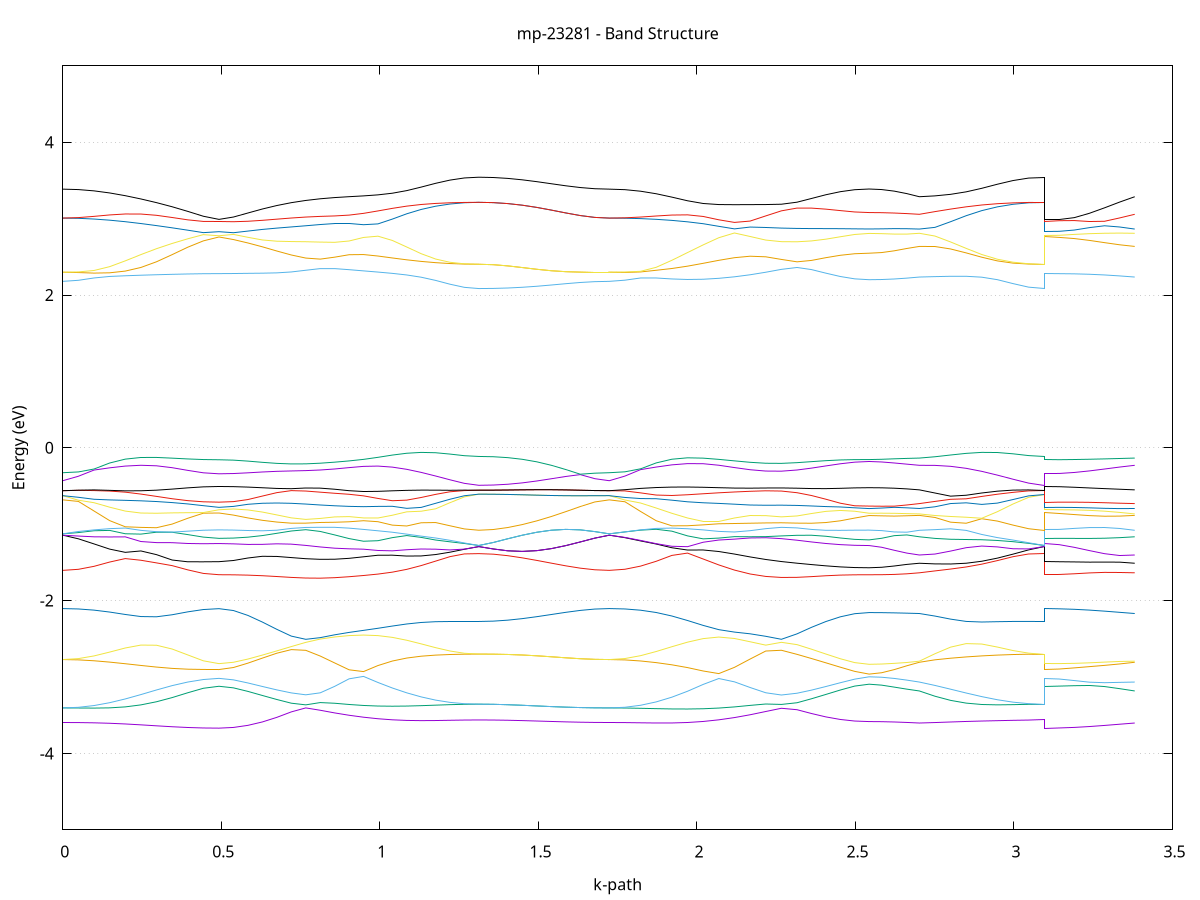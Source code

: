 set title 'mp-23281 - Band Structure'
set xlabel 'k-path'
set ylabel 'Energy (eV)'
set grid y
set yrange [-5:5]
set terminal png size 800,600
set output 'mp-23281_bands_gnuplot.png'
plot '-' using 1:2 with lines notitle, '-' using 1:2 with lines notitle, '-' using 1:2 with lines notitle, '-' using 1:2 with lines notitle, '-' using 1:2 with lines notitle, '-' using 1:2 with lines notitle, '-' using 1:2 with lines notitle, '-' using 1:2 with lines notitle, '-' using 1:2 with lines notitle, '-' using 1:2 with lines notitle, '-' using 1:2 with lines notitle, '-' using 1:2 with lines notitle, '-' using 1:2 with lines notitle, '-' using 1:2 with lines notitle, '-' using 1:2 with lines notitle, '-' using 1:2 with lines notitle, '-' using 1:2 with lines notitle, '-' using 1:2 with lines notitle, '-' using 1:2 with lines notitle, '-' using 1:2 with lines notitle, '-' using 1:2 with lines notitle, '-' using 1:2 with lines notitle, '-' using 1:2 with lines notitle, '-' using 1:2 with lines notitle, '-' using 1:2 with lines notitle, '-' using 1:2 with lines notitle, '-' using 1:2 with lines notitle, '-' using 1:2 with lines notitle, '-' using 1:2 with lines notitle, '-' using 1:2 with lines notitle, '-' using 1:2 with lines notitle, '-' using 1:2 with lines notitle, '-' using 1:2 with lines notitle, '-' using 1:2 with lines notitle, '-' using 1:2 with lines notitle, '-' using 1:2 with lines notitle, '-' using 1:2 with lines notitle, '-' using 1:2 with lines notitle, '-' using 1:2 with lines notitle, '-' using 1:2 with lines notitle, '-' using 1:2 with lines notitle, '-' using 1:2 with lines notitle, '-' using 1:2 with lines notitle, '-' using 1:2 with lines notitle, '-' using 1:2 with lines notitle, '-' using 1:2 with lines notitle, '-' using 1:2 with lines notitle, '-' using 1:2 with lines notitle, '-' using 1:2 with lines notitle, '-' using 1:2 with lines notitle, '-' using 1:2 with lines notitle, '-' using 1:2 with lines notitle
0.000000 -12.397403
0.049263 -12.393303
0.098526 -12.381103
0.147789 -12.361103
0.197052 -12.333703
0.246315 -12.299503
0.295579 -12.259803
0.344842 -12.216403
0.394105 -12.172903
0.443368 -12.136803
0.492631 -12.121703
0.492631 -12.121703
0.538253 -12.117803
0.583876 -12.106103
0.629498 -12.086803
0.675121 -12.060103
0.720743 -12.026603
0.766366 -11.986803
0.811988 -12.016703
0.857611 -12.061703
0.857611 -12.061703
0.903066 -12.107903
0.948521 -12.153603
0.993976 -12.197203
1.039431 -12.237403
1.084886 -12.273003
1.130341 -12.303203
1.175796 -12.327403
1.221251 -12.345003
1.266706 -12.355703
1.312161 -12.359303
1.312161 -12.359303
1.357876 -12.360503
1.403591 -12.364003
1.449306 -12.369303
1.495021 -12.375703
1.540737 -12.382303
1.586452 -12.388303
1.632167 -12.393203
1.677882 -12.396303
1.723597 -12.397403
1.723597 -12.397403
1.772952 -12.393003
1.822306 -12.380103
1.871661 -12.358903
1.921015 -12.329703
1.970370 -12.293303
2.019724 -12.250603
2.069079 -12.202603
2.118434 -12.150703
2.167788 -12.096603
2.217143 -12.042503
2.266497 -11.990903
2.315852 -12.014203
2.315852 -12.014203
2.361307 -12.047203
2.406762 -12.073403
2.452217 -12.092403
2.497672 -12.103903
2.543127 -12.107803
2.543127 -12.107803
2.582758 -12.109803
2.622389 -12.115803
2.662020 -12.125503
2.701650 -12.138403
2.701650 -12.138403
2.750857 -12.177503
2.800063 -12.219703
2.849270 -12.259403
2.898476 -12.294003
2.947683 -12.322003
2.996889 -12.342503
3.046096 -12.355103
3.095302 -12.359303
3.095302 -12.121703
3.142899 -12.121803
3.190496 -12.122403
3.238093 -12.123703
3.285689 -12.126403
3.333286 -12.131203
3.380883 -12.138403
e
0.000000 -11.585903
0.049263 -11.584703
0.098526 -11.581603
0.147789 -11.578703
0.197052 -11.588403
0.246315 -11.629303
0.295579 -11.684503
0.344842 -11.743103
0.394105 -11.798803
0.443368 -11.842703
0.492631 -11.860503
0.492631 -11.860503
0.538253 -11.863303
0.583876 -11.871903
0.629498 -11.886903
0.675121 -11.909203
0.720743 -11.938703
0.766366 -11.975003
0.811988 -11.941303
0.857611 -11.891103
0.857611 -11.891103
0.903066 -11.837603
0.948521 -11.781903
0.993976 -11.725803
1.039431 -11.672403
1.084886 -11.632003
1.130341 -11.626803
1.175796 -11.634903
1.221251 -11.642403
1.266706 -11.647303
1.312161 -11.649003
1.312161 -11.649003
1.357876 -11.647003
1.403591 -11.641303
1.449306 -11.632703
1.495021 -11.622303
1.540737 -11.611303
1.586452 -11.601203
1.632167 -11.593003
1.677882 -11.587703
1.723597 -11.585903
1.723597 -11.585903
1.772952 -11.584403
1.822306 -11.580503
1.871661 -11.576903
1.921015 -11.588903
1.970370 -11.632703
2.019724 -11.688903
2.069079 -11.748903
2.118434 -11.809203
2.167788 -11.867503
2.217143 -11.922003
2.266497 -11.971303
2.315852 -11.944003
2.315852 -11.944003
2.361307 -11.907503
2.406762 -11.878603
2.452217 -11.858203
2.497672 -11.846203
2.543127 -11.842203
2.543127 -11.842203
2.582758 -11.840103
2.622389 -11.833703
2.662020 -11.823503
2.701650 -11.809803
2.701650 -11.809803
2.750857 -11.758303
2.800063 -11.700503
2.849270 -11.647103
2.898476 -11.625703
2.947683 -11.632803
2.996889 -11.641303
3.046096 -11.647003
3.095302 -11.649003
3.095302 -11.860503
3.142899 -11.859003
3.190496 -11.854603
3.238093 -11.847203
3.285689 -11.837103
3.333286 -11.824603
3.380883 -11.809803
e
0.000000 -11.451803
0.049263 -11.459203
0.098526 -11.480303
0.147789 -11.511303
0.197052 -11.537703
0.246315 -11.539003
0.295579 -11.529703
0.344842 -11.518503
0.394105 -11.508603
0.443368 -11.502603
0.492631 -11.500903
0.492631 -11.500903
0.538253 -11.503203
0.583876 -11.509503
0.629498 -11.518403
0.675121 -11.527503
0.720743 -11.534803
0.766366 -11.538703
0.811988 -11.539003
0.857611 -11.536503
0.857611 -11.536503
0.903066 -11.535503
0.948521 -11.546703
0.993976 -11.563703
1.039431 -11.579103
1.084886 -11.582603
1.130341 -11.553603
1.175796 -11.515703
1.221251 -11.484503
1.266706 -11.464103
1.312161 -11.457103
1.312161 -11.457103
1.357876 -11.456903
1.403591 -11.456503
1.449306 -11.455803
1.495021 -11.454903
1.540737 -11.454003
1.586452 -11.453203
1.632167 -11.452503
1.677882 -11.452003
1.723597 -11.451803
1.723597 -11.451803
1.772952 -11.459603
1.822306 -11.481803
1.871661 -11.513503
1.921015 -11.537203
1.970370 -11.535003
2.019724 -11.525503
2.069079 -11.519703
2.118434 -11.522503
2.167788 -11.528903
2.217143 -11.535003
2.266497 -11.539003
2.315852 -11.539903
2.315852 -11.539903
2.361307 -11.537803
2.406762 -11.533403
2.452217 -11.527903
2.497672 -11.522803
2.543127 -11.520403
2.543127 -11.520403
2.582758 -11.521103
2.622389 -11.524103
2.662020 -11.529203
2.701650 -11.535103
2.701650 -11.535103
2.750857 -11.554103
2.800063 -11.572503
2.849270 -11.584903
2.898476 -11.567003
2.947683 -11.525203
2.996889 -11.489103
3.046096 -11.465403
3.095302 -11.457103
3.095302 -11.500903
3.142899 -11.501803
3.190496 -11.504703
3.238093 -11.510103
3.285689 -11.518303
3.333286 -11.527403
3.380883 -11.535103
e
0.000000 -11.451803
0.049263 -11.452803
0.098526 -11.455503
0.147789 -11.459703
0.197052 -11.464803
0.246315 -11.470103
0.295579 -11.475103
0.344842 -11.479003
0.394105 -11.480903
0.443368 -11.480503
0.492631 -11.479603
0.492631 -11.479603
0.538253 -11.478303
0.583876 -11.474503
0.629498 -11.468303
0.675121 -11.460003
0.720743 -11.450703
0.766366 -11.463203
0.811988 -11.480903
0.857611 -11.499003
0.857611 -11.499003
0.903066 -11.513503
0.948521 -11.513603
0.993976 -11.505603
1.039431 -11.495803
1.084886 -11.485803
1.130341 -11.476503
1.175796 -11.468503
1.221251 -11.462303
1.266706 -11.458403
1.312161 -11.457103
1.312161 -11.457103
1.357876 -11.456903
1.403591 -11.456503
1.449306 -11.455803
1.495021 -11.454903
1.540737 -11.454003
1.586452 -11.453203
1.632167 -11.452503
1.677882 -11.452003
1.723597 -11.451803
1.723597 -11.451803
1.772952 -11.453003
1.822306 -11.456603
1.871661 -11.462303
1.921015 -11.469603
1.970370 -11.477603
2.019724 -11.484303
2.069079 -11.485203
2.118434 -11.476803
2.167788 -11.464303
2.217143 -11.451803
2.266497 -11.459203
2.315852 -11.473903
2.315852 -11.473903
2.361307 -11.485603
2.406762 -11.495303
2.452217 -11.502903
2.497672 -11.508403
2.543127 -11.510803
2.543127 -11.510803
2.582758 -11.511103
2.622389 -11.511003
2.662020 -11.509203
2.701650 -11.506103
2.701650 -11.506103
2.750857 -11.500903
2.800063 -11.494003
2.849270 -11.486003
2.898476 -11.477603
2.947683 -11.469703
2.996889 -11.463003
3.046096 -11.458603
3.095302 -11.457103
3.095302 -11.479603
3.142899 -11.482003
3.190496 -11.488003
3.238093 -11.494903
3.285689 -11.500303
3.333286 -11.503903
3.380883 -11.506103
e
0.000000 -11.326303
0.049263 -11.327003
0.098526 -11.329303
0.147789 -11.333303
0.197052 -11.339003
0.246315 -11.346503
0.295579 -11.355403
0.344842 -11.365103
0.394105 -11.374503
0.443368 -11.381703
0.492631 -11.384503
0.492631 -11.384503
0.538253 -11.390003
0.583876 -11.401903
0.629498 -11.415803
0.675121 -11.430403
0.720743 -11.445003
0.766366 -11.437103
0.811988 -11.423903
0.857611 -11.409803
0.857611 -11.409803
0.903066 -11.395303
0.948521 -11.380903
0.993976 -11.367203
1.039431 -11.354603
1.084886 -11.343603
1.130341 -11.334603
1.175796 -11.328103
1.221251 -11.323903
1.266706 -11.321903
1.312161 -11.321303
1.312161 -11.321303
1.357876 -11.321403
1.403591 -11.321903
1.449306 -11.322503
1.495021 -11.323303
1.540737 -11.324203
1.586452 -11.325003
1.632167 -11.325703
1.677882 -11.326103
1.723597 -11.326303
1.723597 -11.326303
1.772952 -11.327303
1.822306 -11.330803
1.871661 -11.337203
1.921015 -11.346803
1.970370 -11.359203
2.019724 -11.374003
2.069079 -11.390403
2.118434 -11.407803
2.167788 -11.425503
2.217143 -11.442803
2.266497 -11.440403
2.315852 -11.430503
2.315852 -11.430503
2.361307 -11.422403
2.406762 -11.415003
2.452217 -11.408303
2.497672 -11.403203
2.543127 -11.401203
2.543127 -11.401203
2.582758 -11.399303
2.622389 -11.394203
2.662020 -11.387003
2.701650 -11.379003
2.701650 -11.379003
2.750857 -11.366003
2.800063 -11.353603
2.849270 -11.342803
2.898476 -11.334203
2.947683 -11.328103
2.996889 -11.324103
3.046096 -11.321903
3.095302 -11.321303
3.095302 -11.384503
3.142899 -11.383803
3.190496 -11.382003
3.238093 -11.380203
3.285689 -11.378903
3.333286 -11.378503
3.380883 -11.379003
e
0.000000 -11.326303
0.049263 -11.326503
0.098526 -11.327303
0.147789 -11.329003
0.197052 -11.331603
0.246315 -11.334903
0.295579 -11.338503
0.344842 -11.342003
0.394105 -11.344703
0.443368 -11.346503
0.492631 -11.347203
0.492631 -11.347203
0.538253 -11.343203
0.583876 -11.335603
0.629498 -11.328603
0.675121 -11.323403
0.720743 -11.320003
0.766366 -11.317903
0.811988 -11.316803
0.857611 -11.316203
0.857611 -11.316203
0.903066 -11.316103
0.948521 -11.316103
0.993976 -11.316503
1.039431 -11.317003
1.084886 -11.317703
1.130341 -11.318603
1.175796 -11.319603
1.221251 -11.320403
1.266706 -11.321103
1.312161 -11.321303
1.312161 -11.321303
1.357876 -11.321403
1.403591 -11.321903
1.449306 -11.322503
1.495021 -11.323303
1.540737 -11.324203
1.586452 -11.325003
1.632167 -11.325703
1.677882 -11.326103
1.723597 -11.326303
1.723597 -11.326303
1.772952 -11.326303
1.822306 -11.326303
1.871661 -11.326403
1.921015 -11.326503
1.970370 -11.326503
2.019724 -11.326203
2.069079 -11.325603
2.118434 -11.324303
2.167788 -11.322503
2.217143 -11.320203
2.266497 -11.317903
2.315852 -11.316403
2.315852 -11.316403
2.361307 -11.316203
2.406762 -11.317603
2.452217 -11.320103
2.497672 -11.322903
2.543127 -11.324103
2.543127 -11.324103
2.582758 -11.324303
2.622389 -11.325203
2.662020 -11.326503
2.701650 -11.328203
2.701650 -11.328203
2.750857 -11.326703
2.800063 -11.324903
2.849270 -11.323103
2.898476 -11.321703
2.947683 -11.320803
2.996889 -11.320703
3.046096 -11.321003
3.095302 -11.321303
3.095302 -11.347203
3.142899 -11.346303
3.190496 -11.343903
3.238093 -11.340303
3.285689 -11.336103
3.333286 -11.331903
3.380883 -11.328203
e
0.000000 -8.793603
0.049263 -8.785403
0.098526 -8.761203
0.147789 -8.722603
0.197052 -8.672103
0.246315 -8.612603
0.295579 -8.548103
0.344842 -8.483103
0.394105 -8.424103
0.443368 -8.380303
0.492631 -8.363503
0.492631 -8.363503
0.538253 -8.356803
0.583876 -8.336803
0.629498 -8.304803
0.675121 -8.262403
0.720743 -8.211803
0.766366 -8.162803
0.811988 -8.220103
0.857611 -8.284003
0.857611 -8.284003
0.903066 -8.351603
0.948521 -8.421503
0.993976 -8.491603
1.039431 -8.559903
1.084886 -8.623903
1.130341 -8.681103
1.175796 -8.729003
1.221251 -8.765303
1.266706 -8.787903
1.312161 -8.795603
1.312161 -8.795603
1.357876 -8.795503
1.403591 -8.795403
1.449306 -8.795103
1.495021 -8.794803
1.540737 -8.794403
1.586452 -8.794103
1.632167 -8.793903
1.677882 -8.793703
1.723597 -8.793603
1.723597 -8.793603
1.772952 -8.784703
1.822306 -8.758403
1.871661 -8.716503
1.921015 -8.661503
1.970370 -8.596503
2.019724 -8.524503
2.069079 -8.448703
2.118434 -8.371903
2.167788 -8.296803
2.217143 -8.225603
2.266497 -8.162103
2.315852 -8.212403
2.315852 -8.212403
2.361307 -8.258303
2.406762 -8.296803
2.452217 -8.326003
2.497672 -8.344203
2.543127 -8.350403
2.543127 -8.350403
2.582758 -8.354103
2.622389 -8.364803
2.662020 -8.381403
2.701650 -8.402303
2.701650 -8.402303
2.750857 -8.462403
2.800063 -8.530703
2.849270 -8.599603
2.898476 -8.663503
2.947683 -8.718203
2.996889 -8.760203
3.046096 -8.786603
3.095302 -8.795603
3.095302 -8.363503
3.142899 -8.364703
3.190496 -8.368103
3.238093 -8.373803
3.285689 -8.381403
3.333286 -8.390903
3.380883 -8.402303
e
0.000000 -7.739403
0.049263 -7.742903
0.098526 -7.753303
0.147789 -7.770603
0.197052 -7.794803
0.246315 -7.825503
0.295579 -7.861803
0.344842 -7.901703
0.394105 -7.941003
0.443368 -7.972303
0.492631 -7.984803
0.492631 -7.984803
0.538253 -7.990003
0.583876 -8.005503
0.629498 -8.031003
0.675121 -8.066003
0.720743 -8.109703
0.766366 -8.153803
0.811988 -8.094903
0.857611 -8.033503
0.857611 -8.033503
0.903066 -7.973103
0.948521 -7.915203
0.993976 -7.861303
1.039431 -7.812603
1.084886 -7.770103
1.130341 -7.734503
1.175796 -7.706403
1.221251 -7.686003
1.266706 -7.673703
1.312161 -7.669603
1.312161 -7.669603
1.357876 -7.671703
1.403591 -7.677803
1.449306 -7.687103
1.495021 -7.698503
1.540737 -7.710703
1.586452 -7.722003
1.632167 -7.731303
1.677882 -7.737303
1.723597 -7.739403
1.723597 -7.739403
1.772952 -7.743403
1.822306 -7.755303
1.871661 -7.775103
1.921015 -7.802603
1.970370 -7.837603
2.019724 -7.879603
2.069079 -7.927903
2.118434 -7.981503
2.167788 -8.038903
2.217143 -8.098003
2.266497 -8.154903
2.315852 -8.102503
2.315852 -8.102503
2.361307 -8.057703
2.406762 -8.021803
2.452217 -7.995503
2.497672 -7.979503
2.543127 -7.974103
2.543127 -7.974103
2.582758 -7.970903
2.622389 -7.961903
2.662020 -7.948203
2.701650 -7.931703
2.701650 -7.931703
2.750857 -7.883503
2.800063 -7.833003
2.849270 -7.785903
2.898476 -7.745203
2.947683 -7.712603
2.996889 -7.688803
3.046096 -7.674403
3.095302 -7.669603
3.095302 -7.984803
3.142899 -7.982803
3.190496 -7.976903
3.238093 -7.967903
3.285689 -7.956703
3.333286 -7.944303
3.380883 -7.931703
e
0.000000 -3.595703
0.049263 -3.596703
0.098526 -3.599903
0.147789 -3.605803
0.197052 -3.614803
0.246315 -3.626403
0.295579 -3.639103
0.344842 -3.651203
0.394105 -3.661003
0.443368 -3.667403
0.492631 -3.669603
0.492631 -3.669603
0.538253 -3.660403
0.583876 -3.633003
0.629498 -3.588403
0.675121 -3.528203
0.720743 -3.456703
0.766366 -3.404703
0.811988 -3.435403
0.857611 -3.470303
0.857611 -3.470303
0.903066 -3.500903
0.948521 -3.526403
0.993976 -3.546403
1.039431 -3.560503
1.084886 -3.568503
1.130341 -3.571203
1.175796 -3.569903
1.221251 -3.566603
1.266706 -3.563603
1.312161 -3.562303
1.312161 -3.562303
1.357876 -3.563403
1.403591 -3.566303
1.449306 -3.570803
1.495021 -3.576303
1.540737 -3.582103
1.586452 -3.587503
1.632167 -3.591803
1.677882 -3.594703
1.723597 -3.595703
1.723597 -3.595703
1.772952 -3.596803
1.822306 -3.599603
1.871661 -3.602203
1.921015 -3.601803
1.970370 -3.595703
2.019724 -3.582203
2.069079 -3.560703
2.118434 -3.531203
2.167788 -3.494403
2.217143 -3.451703
2.266497 -3.409403
2.315852 -3.428303
2.315852 -3.428303
2.361307 -3.478003
2.406762 -3.522403
2.452217 -3.555903
2.497672 -3.576603
2.543127 -3.583503
2.543127 -3.583503
2.582758 -3.584903
2.622389 -3.588903
2.662020 -3.595003
2.701650 -3.602503
2.701650 -3.602503
2.750857 -3.596303
2.800063 -3.589003
2.849270 -3.582103
2.898476 -3.576503
2.947683 -3.571803
2.996889 -3.567303
3.046096 -3.563803
3.095302 -3.562303
3.095302 -3.669603
3.142899 -3.667103
3.190496 -3.659903
3.238093 -3.648603
3.285689 -3.634103
3.333286 -3.618203
3.380883 -3.602503
e
0.000000 -3.404703
0.049263 -3.405803
0.098526 -3.407103
0.147789 -3.404003
0.197052 -3.391303
0.246315 -3.365103
0.295579 -3.324103
0.344842 -3.269603
0.394105 -3.206403
0.443368 -3.147603
0.492631 -3.121403
0.492631 -3.121403
0.538253 -3.142103
0.583876 -3.188503
0.629498 -3.242003
0.675121 -3.294703
0.720743 -3.342903
0.766366 -3.364703
0.811988 -3.334803
0.857611 -3.343703
0.857611 -3.343703
0.903066 -3.359803
0.948521 -3.372603
0.993976 -3.380203
1.039431 -3.382503
1.084886 -3.380503
1.130341 -3.375303
1.175796 -3.368603
1.221251 -3.362103
1.266706 -3.357403
1.312161 -3.355703
1.312161 -3.355703
1.357876 -3.357503
1.403591 -3.362803
1.449306 -3.370303
1.495021 -3.378903
1.540737 -3.387403
1.586452 -3.394703
1.632167 -3.400203
1.677882 -3.403603
1.723597 -3.404703
1.723597 -3.404703
1.772952 -3.406103
1.822306 -3.409803
1.871661 -3.414403
1.921015 -3.418203
1.970370 -3.419103
2.019724 -3.415703
2.069079 -3.406603
2.118434 -3.391603
2.167788 -3.371703
2.217143 -3.353603
2.266497 -3.359103
2.315852 -3.337003
2.315852 -3.337003
2.361307 -3.285103
2.406762 -3.228303
2.452217 -3.170603
2.497672 -3.118903
2.543127 -3.094203
2.543127 -3.094203
2.582758 -3.106703
2.622389 -3.132403
2.662020 -3.159003
2.701650 -3.182803
2.701650 -3.182803
2.750857 -3.251703
2.800063 -3.306003
2.849270 -3.341903
2.898476 -3.360003
2.947683 -3.364703
2.996889 -3.362003
3.046096 -3.357603
3.095302 -3.355703
3.095302 -3.121403
3.142899 -3.119203
3.190496 -3.113803
3.238093 -3.111003
3.285689 -3.125103
3.333286 -3.152703
3.380883 -3.182803
e
0.000000 -3.404703
0.049263 -3.396903
0.098526 -3.373803
0.147789 -3.336503
0.197052 -3.287403
0.246315 -3.230203
0.295579 -3.169803
0.344842 -3.112903
0.394105 -3.066103
0.443368 -3.033203
0.492631 -3.017903
0.492631 -3.017903
0.538253 -3.037503
0.583876 -3.078103
0.629498 -3.124003
0.675121 -3.168903
0.720743 -3.208303
0.766366 -3.233203
0.811988 -3.207303
0.857611 -3.122303
0.857611 -3.122303
0.903066 -3.023903
0.948521 -2.992303
0.993976 -3.071703
1.039431 -3.144003
1.084886 -3.207403
1.130341 -3.260603
1.175796 -3.302503
1.221251 -3.332303
1.266706 -3.349903
1.312161 -3.355703
1.312161 -3.355703
1.357876 -3.357503
1.403591 -3.362803
1.449306 -3.370303
1.495021 -3.378903
1.540737 -3.387403
1.586452 -3.394703
1.632167 -3.400203
1.677882 -3.403603
1.723597 -3.404703
1.723597 -3.404703
1.772952 -3.396203
1.822306 -3.370203
1.871661 -3.326003
1.921015 -3.264203
1.970370 -3.186603
2.019724 -3.097303
2.069079 -3.020003
2.118434 -3.063403
2.167788 -3.137503
2.217143 -3.206403
2.266497 -3.235803
2.315852 -3.212403
2.315852 -3.212403
2.361307 -3.171903
2.406762 -3.124703
2.452217 -3.075203
2.497672 -3.028203
2.543127 -2.997403
2.543127 -2.997403
2.582758 -3.003103
2.622389 -3.018703
2.662020 -3.040803
2.701650 -3.066203
2.701650 -3.066203
2.750857 -3.110503
2.800063 -3.159603
2.849270 -3.209703
2.898476 -3.256903
2.947683 -3.297803
2.996889 -3.329203
3.046096 -3.349003
3.095302 -3.355703
3.095302 -3.017903
3.142899 -3.026503
3.190496 -3.046703
3.238093 -3.067903
3.285689 -3.074503
3.333286 -3.070203
3.380883 -3.066203
e
0.000000 -2.771703
0.049263 -2.775903
0.098526 -2.787603
0.147789 -2.805103
0.197052 -2.826303
0.246315 -2.848803
0.295579 -2.870103
0.344842 -2.887303
0.394105 -2.897803
0.443368 -2.901303
0.492631 -2.902403
0.492631 -2.902403
0.538253 -2.875803
0.583876 -2.818603
0.629498 -2.752703
0.675121 -2.688603
0.720743 -2.641503
0.766366 -2.650803
0.811988 -2.725803
0.857611 -2.816203
0.857611 -2.816203
0.903066 -2.905803
0.948521 -2.929203
0.993976 -2.850203
1.039431 -2.791103
1.084886 -2.751903
1.130341 -2.727803
1.175796 -2.713603
1.221251 -2.705503
1.266706 -2.701303
1.312161 -2.700003
1.312161 -2.700003
1.357876 -2.701203
1.403591 -2.705103
1.449306 -2.712103
1.495021 -2.722503
1.540737 -2.735303
1.586452 -2.748803
1.632167 -2.760703
1.677882 -2.768903
1.723597 -2.771703
1.723597 -2.771703
1.772952 -2.776503
1.822306 -2.790203
1.871661 -2.811803
1.921015 -2.840503
1.970370 -2.876803
2.019724 -2.921403
2.069079 -2.955503
2.118434 -2.873703
2.167788 -2.765103
2.217143 -2.660103
2.266497 -2.650003
2.315852 -2.703703
2.315852 -2.703703
2.361307 -2.758003
2.406762 -2.814403
2.452217 -2.871503
2.497672 -2.926403
2.543127 -2.962103
2.543127 -2.962103
2.582758 -2.944303
2.622389 -2.903303
2.662020 -2.853203
2.701650 -2.807203
2.701650 -2.807203
2.750857 -2.775103
2.800063 -2.754103
2.849270 -2.737203
2.898476 -2.723703
2.947683 -2.713303
2.996889 -2.705903
3.046096 -2.701503
3.095302 -2.700003
3.095302 -2.902403
3.142899 -2.895703
3.190496 -2.880703
3.238093 -2.864303
3.285689 -2.847903
3.333286 -2.829303
3.380883 -2.807203
e
0.000000 -2.771703
0.049263 -2.759203
0.098526 -2.724103
0.147789 -2.673903
0.197052 -2.620303
0.246315 -2.582203
0.295579 -2.584203
0.344842 -2.633803
0.394105 -2.711003
0.443368 -2.788203
0.492631 -2.825103
0.492631 -2.825103
0.538253 -2.807303
0.583876 -2.765203
0.629498 -2.713203
0.675121 -2.658203
0.720743 -2.601703
0.766366 -2.546703
0.811988 -2.503603
0.857611 -2.475903
0.857611 -2.475903
0.903066 -2.458003
0.948521 -2.451003
0.993976 -2.458203
1.039431 -2.481303
1.084886 -2.518903
1.130341 -2.566303
1.175796 -2.615903
1.221251 -2.659503
1.266706 -2.689403
1.312161 -2.700003
1.312161 -2.700003
1.357876 -2.701203
1.403591 -2.705103
1.449306 -2.712103
1.495021 -2.722503
1.540737 -2.735303
1.586452 -2.748803
1.632167 -2.760703
1.677882 -2.768903
1.723597 -2.771703
1.723597 -2.771703
1.772952 -2.758403
1.822306 -2.720903
1.871661 -2.666303
1.921015 -2.603703
1.970370 -2.543903
2.019724 -2.497503
2.069079 -2.477003
2.118434 -2.495803
2.167788 -2.538703
2.217143 -2.583003
2.266497 -2.546003
2.315852 -2.576403
2.315852 -2.576403
2.361307 -2.636103
2.406762 -2.699403
2.452217 -2.760903
2.497672 -2.811703
2.543127 -2.833803
2.543127 -2.833803
2.582758 -2.830303
2.622389 -2.821503
2.662020 -2.810303
2.701650 -2.793003
2.701650 -2.793003
2.750857 -2.695603
2.800063 -2.609203
2.849270 -2.562803
2.898476 -2.568503
2.947683 -2.608103
2.996889 -2.653703
3.046096 -2.687603
3.095302 -2.700003
3.095302 -2.825103
3.142899 -2.824403
3.190496 -2.821303
3.238093 -2.814503
3.285689 -2.805003
3.333286 -2.796603
3.380883 -2.793003
e
0.000000 -2.104303
0.049263 -2.109403
0.098526 -2.124703
0.147789 -2.149803
0.197052 -2.181503
0.246315 -2.208703
0.295579 -2.211803
0.344842 -2.185303
0.394105 -2.147303
0.443368 -2.116903
0.492631 -2.105503
0.492631 -2.105503
0.538253 -2.129903
0.583876 -2.194003
0.629498 -2.280903
0.675121 -2.376203
0.720743 -2.464803
0.766366 -2.506703
0.811988 -2.484803
0.857611 -2.447703
0.857611 -2.447703
0.903066 -2.416303
0.948521 -2.389503
0.993976 -2.362303
1.039431 -2.333103
1.084886 -2.305903
1.130341 -2.286303
1.175796 -2.276103
1.221251 -2.272803
1.266706 -2.272803
1.312161 -2.273203
1.312161 -2.273203
1.357876 -2.268703
1.403591 -2.255903
1.449306 -2.235903
1.495021 -2.210403
1.540737 -2.182003
1.586452 -2.153403
1.632167 -2.128303
1.677882 -2.110703
1.723597 -2.104303
1.723597 -2.104303
1.772952 -2.109303
1.822306 -2.125603
1.871661 -2.155803
1.921015 -2.201603
1.970370 -2.260503
2.019724 -2.324603
2.069079 -2.380303
2.118434 -2.412103
2.167788 -2.434603
2.217143 -2.467303
2.266497 -2.506403
2.315852 -2.435103
2.315852 -2.435103
2.361307 -2.350003
2.406762 -2.274003
2.452217 -2.212303
2.497672 -2.171303
2.543127 -2.156703
2.543127 -2.156703
2.582758 -2.157703
2.622389 -2.160503
2.662020 -2.164403
2.701650 -2.169003
2.701650 -2.169003
2.750857 -2.202403
2.800063 -2.242403
2.849270 -2.272503
2.898476 -2.280303
2.947683 -2.276003
2.996889 -2.272903
3.046096 -2.272803
3.095302 -2.273203
3.095302 -2.105503
3.142899 -2.107603
3.190496 -2.113803
3.238093 -2.124303
3.285689 -2.138003
3.333286 -2.153403
3.380883 -2.169003
e
0.000000 -1.604103
0.049263 -1.590303
0.098526 -1.551303
0.147789 -1.495303
0.197052 -1.449803
0.246315 -1.471703
0.295579 -1.506203
0.344842 -1.542003
0.394105 -1.597603
0.443368 -1.644103
0.492631 -1.661103
0.492631 -1.661103
0.538253 -1.662403
0.583876 -1.666603
0.629498 -1.674203
0.675121 -1.684803
0.720743 -1.696303
0.766366 -1.704603
0.811988 -1.706303
0.857611 -1.699903
0.857611 -1.699903
0.903066 -1.687303
0.948521 -1.671403
0.993976 -1.652803
1.039431 -1.627503
1.084886 -1.590803
1.130341 -1.541503
1.175796 -1.483103
1.221251 -1.424403
1.266706 -1.388803
1.312161 -1.384903
1.312161 -1.384903
1.357876 -1.392203
1.403591 -1.412003
1.449306 -1.440403
1.495021 -1.473803
1.540737 -1.509603
1.586452 -1.544803
1.632167 -1.575303
1.677882 -1.596403
1.723597 -1.604103
1.723597 -1.604103
1.772952 -1.589703
1.822306 -1.548503
1.871661 -1.485203
1.921015 -1.408403
1.970370 -1.378003
2.019724 -1.455303
2.069079 -1.533003
2.118434 -1.600403
2.167788 -1.651503
2.217143 -1.683503
2.266497 -1.696903
2.315852 -1.695403
2.315852 -1.695403
2.361307 -1.686103
2.406762 -1.674603
2.452217 -1.666103
2.497672 -1.662303
2.543127 -1.661603
2.543127 -1.661603
2.582758 -1.660803
2.622389 -1.657203
2.662020 -1.649203
2.701650 -1.636003
2.701650 -1.636003
2.750857 -1.611303
2.800063 -1.587003
2.849270 -1.559603
2.898476 -1.523003
2.947683 -1.476203
2.996889 -1.425203
3.046096 -1.389803
3.095302 -1.384903
3.095302 -1.661103
3.142899 -1.657803
3.190496 -1.648803
3.238093 -1.637503
3.285689 -1.630603
3.333286 -1.631903
3.380883 -1.636003
e
0.000000 -1.143703
0.049263 -1.191203
0.098526 -1.257903
0.147789 -1.325803
0.197052 -1.368203
0.246315 -1.350003
0.295579 -1.398303
0.344842 -1.468603
0.394105 -1.491903
0.443368 -1.492103
0.492631 -1.490403
0.492631 -1.490403
0.538253 -1.475003
0.583876 -1.442303
0.629498 -1.419903
0.675121 -1.422003
0.720743 -1.436703
0.766366 -1.451403
0.811988 -1.459703
0.857611 -1.458403
0.857611 -1.458403
0.903066 -1.446603
0.948521 -1.426503
0.993976 -1.406103
1.039431 -1.405503
1.084886 -1.416903
1.130341 -1.415303
1.175796 -1.397203
1.221251 -1.366203
1.266706 -1.327903
1.312161 -1.292903
1.312161 -1.292903
1.357876 -1.324003
1.403591 -1.348103
1.449306 -1.355903
1.495021 -1.346003
1.540737 -1.319603
1.586452 -1.280003
1.632167 -1.232203
1.677882 -1.182303
1.723597 -1.143703
1.723597 -1.143703
1.772952 -1.176003
1.822306 -1.218603
1.871661 -1.259303
1.921015 -1.307803
1.970370 -1.338003
2.019724 -1.337303
2.069079 -1.357303
2.118434 -1.390603
2.167788 -1.428103
2.217143 -1.461603
2.266497 -1.488703
2.315852 -1.510403
2.315852 -1.510403
2.361307 -1.528203
2.406762 -1.544903
2.452217 -1.558703
2.497672 -1.567303
2.543127 -1.570003
2.543127 -1.570003
2.582758 -1.563703
2.622389 -1.547003
2.662020 -1.526103
2.701650 -1.510903
2.701650 -1.510903
2.750857 -1.519403
2.800063 -1.520903
2.849270 -1.510703
2.898476 -1.484903
2.947683 -1.443903
2.996889 -1.391903
3.046096 -1.336203
3.095302 -1.292903
3.095302 -1.490403
3.142899 -1.491203
3.190496 -1.493603
3.238093 -1.496403
3.285689 -1.496103
3.333286 -1.496503
3.380883 -1.510903
e
0.000000 -1.143703
0.049263 -1.154903
0.098526 -1.164903
0.147789 -1.166803
0.197052 -1.165503
0.246315 -1.226603
0.295579 -1.240703
0.344842 -1.241603
0.394105 -1.252203
0.443368 -1.255503
0.492631 -1.253003
0.492631 -1.253003
0.538253 -1.257103
0.583876 -1.264403
0.629498 -1.263603
0.675121 -1.256503
0.720743 -1.260803
0.766366 -1.277403
0.811988 -1.297603
0.857611 -1.313903
0.857611 -1.313903
0.903066 -1.322003
0.948521 -1.326803
0.993976 -1.343803
1.039431 -1.348403
1.084886 -1.334103
1.130341 -1.324403
1.175796 -1.327003
1.221251 -1.336603
1.266706 -1.325803
1.312161 -1.292903
1.312161 -1.292903
1.357876 -1.324003
1.403591 -1.348103
1.449306 -1.355903
1.495021 -1.346003
1.540737 -1.319603
1.586452 -1.280003
1.632167 -1.232203
1.677882 -1.182303
1.723597 -1.143703
1.723597 -1.143703
1.772952 -1.172703
1.822306 -1.211803
1.871661 -1.254503
1.921015 -1.288703
1.970370 -1.294003
2.019724 -1.235903
2.069079 -1.207103
2.118434 -1.195203
2.167788 -1.179803
2.217143 -1.176903
2.266497 -1.188903
2.315852 -1.209503
2.315852 -1.209503
2.361307 -1.232003
2.406762 -1.252303
2.452217 -1.267203
2.497672 -1.276103
2.543127 -1.279203
2.543127 -1.279203
2.582758 -1.301803
2.622389 -1.341003
2.662020 -1.377903
2.701650 -1.403003
2.701650 -1.403003
2.750857 -1.390503
2.800063 -1.351603
2.849270 -1.307203
2.898476 -1.285803
2.947683 -1.297003
2.996889 -1.321103
3.046096 -1.323403
3.095302 -1.292903
3.095302 -1.253003
3.142899 -1.267703
3.190496 -1.302703
3.238093 -1.345403
3.285689 -1.385703
3.333286 -1.409903
3.380883 -1.403003
e
0.000000 -1.125903
0.049263 -1.109303
0.098526 -1.085503
0.147789 -1.081003
0.197052 -1.124903
0.246315 -1.129503
0.295579 -1.104603
0.344842 -1.104903
0.394105 -1.135903
0.443368 -1.168803
0.492631 -1.185103
0.492631 -1.185103
0.538253 -1.181403
0.583876 -1.169603
0.629498 -1.148703
0.675121 -1.119003
0.720743 -1.088803
0.766366 -1.071603
0.811988 -1.094603
0.857611 -1.140203
0.857611 -1.140203
0.903066 -1.188203
0.948521 -1.222803
0.993976 -1.215803
1.039431 -1.175703
1.084886 -1.148403
1.130341 -1.172503
1.175796 -1.206803
1.221251 -1.230403
1.266706 -1.252203
1.312161 -1.278603
1.312161 -1.278603
1.357876 -1.239103
1.403591 -1.190303
1.449306 -1.143903
1.495021 -1.105203
1.540737 -1.078703
1.586452 -1.067703
1.632167 -1.073903
1.677882 -1.096603
1.723597 -1.125903
1.723597 -1.125903
1.772952 -1.101103
1.822306 -1.077603
1.871661 -1.066303
1.921015 -1.091003
1.970370 -1.152703
2.019724 -1.191603
2.069079 -1.181503
2.118434 -1.162503
2.167788 -1.164103
2.217143 -1.162303
2.266497 -1.153203
2.315852 -1.145203
2.315852 -1.145203
2.361307 -1.144303
2.406762 -1.157703
2.452217 -1.180203
2.497672 -1.198403
2.543127 -1.205103
2.543127 -1.205103
2.582758 -1.183903
2.622389 -1.149803
2.662020 -1.140203
2.701650 -1.164503
2.701650 -1.164503
2.750857 -1.185703
2.800063 -1.197003
2.849270 -1.200203
2.898476 -1.203203
2.947683 -1.212803
2.996889 -1.228403
3.046096 -1.250303
3.095302 -1.278603
3.095302 -1.185103
3.142899 -1.184903
3.190496 -1.185703
3.238093 -1.186203
3.285689 -1.183403
3.333286 -1.176003
3.380883 -1.164503
e
0.000000 -1.125903
0.049263 -1.095203
0.098526 -1.074303
0.147789 -1.058003
0.197052 -1.050203
0.246315 -1.080503
0.295579 -1.097803
0.344842 -1.103303
0.394105 -1.090903
0.443368 -1.078903
0.492631 -1.074103
0.492631 -1.074103
0.538253 -1.076703
0.583876 -1.082403
0.629498 -1.086003
0.675121 -1.078503
0.720743 -1.055003
0.766366 -1.042303
0.811988 -1.040103
0.857611 -1.040703
0.857611 -1.040703
0.903066 -1.051303
0.948521 -1.068003
0.993976 -1.086103
1.039431 -1.105003
1.084886 -1.129903
1.130341 -1.155703
1.175796 -1.180303
1.221251 -1.210503
1.266706 -1.245603
1.312161 -1.278603
1.312161 -1.278603
1.357876 -1.239103
1.403591 -1.190303
1.449306 -1.143903
1.495021 -1.105203
1.540737 -1.078703
1.586452 -1.067703
1.632167 -1.073903
1.677882 -1.096603
1.723597 -1.125903
1.723597 -1.125903
1.772952 -1.100203
1.822306 -1.073803
1.871661 -1.054903
1.921015 -1.050603
1.970370 -1.059203
2.019724 -1.074303
2.069079 -1.094103
2.118434 -1.101703
2.167788 -1.084703
2.217143 -1.058203
2.266497 -1.040803
2.315852 -1.048303
2.315852 -1.048303
2.361307 -1.068203
2.406762 -1.079803
2.452217 -1.080203
2.497672 -1.078203
2.543127 -1.077303
2.543127 -1.077303
2.582758 -1.083703
2.622389 -1.101103
2.662020 -1.104503
2.701650 -1.079603
2.701650 -1.079603
2.750857 -1.071103
2.800063 -1.060203
2.849270 -1.080803
2.898476 -1.134203
2.947683 -1.175303
2.996889 -1.207203
3.046096 -1.242703
3.095302 -1.278603
3.095302 -1.074103
3.142899 -1.067803
3.190496 -1.054603
3.238093 -1.044103
3.285689 -1.043303
3.333286 -1.055703
3.380883 -1.079603
e
0.000000 -0.681203
0.049263 -0.701603
0.098526 -0.827103
0.147789 -0.952903
0.197052 -1.033603
0.246315 -1.041503
0.295579 -1.045803
0.344842 -0.998403
0.394105 -0.922103
0.443368 -0.855603
0.492631 -0.853203
0.492631 -0.853203
0.538253 -0.880603
0.583876 -0.917803
0.629498 -0.948903
0.675121 -0.971603
0.720743 -0.986403
0.766366 -0.985903
0.811988 -0.977203
0.857611 -0.974303
0.857611 -0.974303
0.903066 -0.968103
0.948521 -0.954103
0.993976 -0.967003
1.039431 -1.012003
1.084886 -1.023103
1.130341 -0.981003
1.175796 -0.978103
1.221251 -1.020403
1.266706 -1.061703
1.312161 -1.078803
1.312161 -1.078803
1.357876 -1.069403
1.403591 -1.043303
1.449306 -1.004703
1.495021 -0.956203
1.540737 -0.899303
1.586452 -0.835403
1.632167 -0.768503
1.677882 -0.708703
1.723597 -0.681203
1.723597 -0.681203
1.772952 -0.706003
1.822306 -0.833003
1.871661 -0.954303
1.921015 -1.021103
1.970370 -1.020003
2.019724 -1.008503
2.069079 -0.994303
2.118434 -0.990803
2.167788 -0.986903
2.217143 -0.983103
2.266497 -0.981203
2.315852 -0.985703
2.315852 -0.985703
2.361307 -0.987203
2.406762 -0.978003
2.452217 -0.955303
2.497672 -0.919503
2.543127 -0.886403
2.543127 -0.886403
2.582758 -0.890403
2.622389 -0.893703
2.662020 -0.889403
2.701650 -0.884503
2.701650 -0.884503
2.750857 -0.911503
2.800063 -0.973203
2.849270 -0.987103
2.898476 -0.928003
2.947683 -0.958803
2.996889 -1.011503
3.046096 -1.058903
3.095302 -1.078803
3.095302 -0.853203
3.142899 -0.859603
3.190496 -0.873603
3.238093 -0.887503
3.285689 -0.895303
3.333286 -0.893903
3.380883 -0.884503
e
0.000000 -0.626103
0.049263 -0.686103
0.098526 -0.718503
0.147789 -0.777003
0.197052 -0.828003
0.246315 -0.853603
0.295579 -0.856403
0.344842 -0.851603
0.394105 -0.849203
0.443368 -0.847303
0.492631 -0.810903
0.492631 -0.810903
0.538253 -0.800403
0.583876 -0.813003
0.629498 -0.840803
0.675121 -0.878303
0.720743 -0.916803
0.766366 -0.937003
0.811988 -0.924303
0.857611 -0.904403
0.857611 -0.904403
0.903066 -0.900403
0.948521 -0.917803
0.993976 -0.918603
1.039431 -0.882503
1.084886 -0.837903
1.130341 -0.829903
1.175796 -0.798503
1.221251 -0.718103
1.266706 -0.642303
1.312161 -0.606503
1.312161 -0.606503
1.357876 -0.607503
1.403591 -0.610403
1.449306 -0.614703
1.495021 -0.619603
1.540737 -0.624103
1.586452 -0.626903
1.632167 -0.627603
1.677882 -0.626703
1.723597 -0.626103
1.723597 -0.626103
1.772952 -0.683103
1.822306 -0.722403
1.871661 -0.788003
1.921015 -0.856903
1.970370 -0.918403
2.019724 -0.959203
2.069079 -0.959203
2.118434 -0.918503
2.167788 -0.886103
2.217143 -0.887703
2.266497 -0.903803
2.315852 -0.891703
2.315852 -0.891703
2.361307 -0.860203
2.406762 -0.831803
2.452217 -0.819903
2.497672 -0.829803
2.543127 -0.856303
2.543127 -0.856303
2.582758 -0.855703
2.622389 -0.857103
2.662020 -0.861303
2.701650 -0.865203
2.701650 -0.865203
2.750857 -0.885903
2.800063 -0.898703
2.849270 -0.908503
2.898476 -0.922003
2.947683 -0.836203
2.996889 -0.735703
3.046096 -0.648303
3.095302 -0.606503
3.095302 -0.810903
3.142899 -0.810803
3.190496 -0.812703
3.238093 -0.818403
3.285689 -0.829103
3.333286 -0.845403
3.380883 -0.865203
e
0.000000 -0.626103
0.049263 -0.647503
0.098526 -0.673403
0.147789 -0.681803
0.197052 -0.687403
0.246315 -0.693703
0.295579 -0.703103
0.344842 -0.716703
0.394105 -0.734503
0.443368 -0.757203
0.492631 -0.779203
0.492631 -0.779203
0.538253 -0.766703
0.583876 -0.739203
0.629498 -0.725803
0.675121 -0.722303
0.720743 -0.726303
0.766366 -0.736103
0.811988 -0.748303
0.857611 -0.758603
0.857611 -0.758603
0.903066 -0.766403
0.948521 -0.770303
0.993976 -0.766803
1.039431 -0.765403
1.084886 -0.792103
1.130341 -0.779903
1.175796 -0.726403
1.221251 -0.673003
1.266706 -0.627103
1.312161 -0.606503
1.312161 -0.606503
1.357876 -0.607503
1.403591 -0.610403
1.449306 -0.614703
1.495021 -0.619603
1.540737 -0.624103
1.586452 -0.626903
1.632167 -0.627603
1.677882 -0.626703
1.723597 -0.626103
1.723597 -0.626103
1.772952 -0.649603
1.822306 -0.664103
1.871661 -0.666403
1.921015 -0.685203
1.970370 -0.706503
2.019724 -0.719203
2.069079 -0.727603
2.118434 -0.737803
2.167788 -0.748803
2.217143 -0.751803
2.266497 -0.750703
2.315852 -0.754003
2.315852 -0.754003
2.361307 -0.761103
2.406762 -0.769003
2.452217 -0.774103
2.497672 -0.785203
2.543127 -0.795203
2.543127 -0.795203
2.582758 -0.788403
2.622389 -0.778903
2.662020 -0.785403
2.701650 -0.794203
2.701650 -0.794203
2.750857 -0.771803
2.800063 -0.729503
2.849270 -0.720003
2.898476 -0.740703
2.947683 -0.723603
2.996889 -0.676903
3.046096 -0.629003
3.095302 -0.606503
3.095302 -0.779203
3.142899 -0.779303
3.190496 -0.780903
3.238093 -0.785703
3.285689 -0.792003
3.333286 -0.795503
3.380883 -0.794203
e
0.000000 -0.561203
0.049263 -0.556403
0.098526 -0.559703
0.147789 -0.566103
0.197052 -0.580403
0.246315 -0.605503
0.295579 -0.635803
0.344842 -0.666303
0.394105 -0.691403
0.443368 -0.706603
0.492631 -0.711303
0.492631 -0.711303
0.538253 -0.704303
0.583876 -0.677003
0.629498 -0.631503
0.675121 -0.586603
0.720743 -0.560203
0.766366 -0.565703
0.811988 -0.580403
0.857611 -0.595003
0.857611 -0.595003
0.903066 -0.608203
0.948521 -0.628803
0.993976 -0.662503
1.039431 -0.692503
1.084886 -0.684603
1.130341 -0.650003
1.175796 -0.609403
1.221251 -0.575303
1.266706 -0.559903
1.312161 -0.554703
1.312161 -0.554703
1.357876 -0.554003
1.403591 -0.552203
1.449306 -0.549903
1.495021 -0.548303
1.540737 -0.548403
1.586452 -0.550803
1.632167 -0.555003
1.677882 -0.559303
1.723597 -0.561203
1.723597 -0.561203
1.772952 -0.564303
1.822306 -0.589703
1.871661 -0.618203
1.921015 -0.623903
1.970370 -0.614303
2.019724 -0.601303
2.069079 -0.588703
2.118434 -0.578003
2.167788 -0.569003
2.217143 -0.562503
2.266497 -0.565903
2.315852 -0.587603
2.315852 -0.587603
2.361307 -0.624303
2.406762 -0.672703
2.452217 -0.724903
2.497672 -0.758703
2.543127 -0.762703
2.543127 -0.762703
2.582758 -0.764303
2.622389 -0.763703
2.662020 -0.748103
2.701650 -0.730003
2.701650 -0.730003
2.750857 -0.701503
2.800063 -0.674003
2.849270 -0.667203
2.898476 -0.636303
2.947683 -0.607203
2.996889 -0.582903
3.046096 -0.563803
3.095302 -0.554703
3.095302 -0.711303
3.142899 -0.711003
3.190496 -0.711203
3.238093 -0.713603
3.285689 -0.718703
3.333286 -0.724903
3.380883 -0.730003
e
0.000000 -0.561203
0.049263 -0.554603
0.098526 -0.550703
0.147789 -0.556703
0.197052 -0.563103
0.246315 -0.562203
0.295579 -0.554303
0.344842 -0.540303
0.394105 -0.524003
0.443368 -0.511003
0.492631 -0.506103
0.492631 -0.506103
0.538253 -0.508203
0.583876 -0.514103
0.629498 -0.522603
0.675121 -0.531703
0.720743 -0.535003
0.766366 -0.525903
0.811988 -0.527703
0.857611 -0.542103
0.857611 -0.542103
0.903066 -0.561103
0.948521 -0.571903
0.993976 -0.569703
1.039431 -0.562703
1.084886 -0.556703
1.130341 -0.553703
1.175796 -0.554003
1.221251 -0.555803
1.266706 -0.553703
1.312161 -0.554703
1.312161 -0.554703
1.357876 -0.554003
1.403591 -0.552203
1.449306 -0.549903
1.495021 -0.548303
1.540737 -0.548403
1.586452 -0.550803
1.632167 -0.555003
1.677882 -0.559303
1.723597 -0.561203
1.723597 -0.561203
1.772952 -0.548003
1.822306 -0.531103
1.871661 -0.519903
1.921015 -0.514003
1.970370 -0.513103
2.019724 -0.516403
2.069079 -0.521903
2.118434 -0.526903
2.167788 -0.528103
2.217143 -0.526003
2.266497 -0.525103
2.315852 -0.528603
2.315852 -0.528603
2.361307 -0.533203
2.406762 -0.534103
2.452217 -0.530103
2.497672 -0.524403
2.543127 -0.521903
2.543127 -0.521903
2.582758 -0.523503
2.622389 -0.528603
2.662020 -0.537503
2.701650 -0.550203
2.701650 -0.550203
2.750857 -0.591503
2.800063 -0.632703
2.849270 -0.620703
2.898476 -0.591203
2.947683 -0.567503
2.996889 -0.553503
3.046096 -0.551003
3.095302 -0.554703
3.095302 -0.506103
3.142899 -0.508903
3.190496 -0.516303
3.238093 -0.525303
3.285689 -0.534003
3.333286 -0.542003
3.380883 -0.550203
e
0.000000 -0.430503
0.049263 -0.371903
0.098526 -0.291003
0.147789 -0.261903
0.197052 -0.238903
0.246315 -0.228403
0.295579 -0.235303
0.344842 -0.259903
0.394105 -0.295103
0.443368 -0.327003
0.492631 -0.340103
0.492631 -0.340103
0.538253 -0.336503
0.583876 -0.327203
0.629498 -0.316303
0.675121 -0.307703
0.720743 -0.302703
0.766366 -0.298203
0.811988 -0.290303
0.857611 -0.276903
0.857611 -0.276903
0.903066 -0.258903
0.948521 -0.242803
0.993976 -0.239003
1.039431 -0.252603
1.084886 -0.281403
1.130341 -0.321603
1.175796 -0.368803
1.221251 -0.418603
1.266706 -0.465203
1.312161 -0.490503
1.312161 -0.490503
1.357876 -0.487103
1.403591 -0.476803
1.449306 -0.458903
1.495021 -0.434103
1.540737 -0.404803
1.586452 -0.375003
1.632167 -0.350503
1.677882 -0.403803
1.723597 -0.430503
1.723597 -0.430503
1.772952 -0.369803
1.822306 -0.285403
1.871661 -0.251603
1.921015 -0.222903
1.970370 -0.206703
2.019724 -0.208003
2.069079 -0.228003
2.118434 -0.258403
2.167788 -0.286703
2.217143 -0.304103
2.266497 -0.305603
2.315852 -0.290303
2.315852 -0.290303
2.361307 -0.265703
2.406762 -0.236803
2.452217 -0.208903
2.497672 -0.187503
2.543127 -0.178903
2.543127 -0.178903
2.582758 -0.185103
2.622389 -0.198403
2.662020 -0.213703
2.701650 -0.228803
2.701650 -0.228803
2.750857 -0.229903
2.800063 -0.242103
2.849270 -0.268303
2.898476 -0.307903
2.947683 -0.357303
2.996889 -0.410903
3.046096 -0.461803
3.095302 -0.490503
3.095302 -0.340103
3.142899 -0.335603
3.190496 -0.322503
3.238093 -0.302203
3.285689 -0.277403
3.333286 -0.251803
3.380883 -0.228803
e
0.000000 -0.325803
0.049263 -0.315503
0.098526 -0.277303
0.147789 -0.198803
0.197052 -0.148003
0.246315 -0.126303
0.295579 -0.125903
0.344842 -0.135103
0.394105 -0.145503
0.443368 -0.153403
0.492631 -0.156303
0.492631 -0.156303
0.538253 -0.161203
0.583876 -0.173903
0.629498 -0.189803
0.675121 -0.203503
0.720743 -0.210803
0.766366 -0.209803
0.811988 -0.201203
0.857611 -0.187703
0.857611 -0.187703
0.903066 -0.171303
0.948521 -0.151103
0.993976 -0.124403
1.039431 -0.094803
1.084886 -0.071003
1.130341 -0.059903
1.175796 -0.064303
1.221251 -0.081903
1.266706 -0.103003
1.312161 -0.112903
1.312161 -0.112903
1.357876 -0.116603
1.403591 -0.128503
1.449306 -0.150203
1.495021 -0.183303
1.540737 -0.228503
1.586452 -0.284403
1.632167 -0.345203
1.677882 -0.331903
1.723597 -0.325803
1.723597 -0.325803
1.772952 -0.314103
1.822306 -0.274803
1.871661 -0.197503
1.921015 -0.149203
1.970370 -0.130703
2.019724 -0.135103
2.069079 -0.151103
2.118434 -0.170703
2.167788 -0.189503
2.217143 -0.201903
2.266497 -0.203403
2.315852 -0.194103
2.315852 -0.194103
2.361307 -0.180903
2.406762 -0.168103
2.452217 -0.158803
2.497672 -0.154403
2.543127 -0.153703
2.543127 -0.153703
2.582758 -0.150003
2.622389 -0.143803
2.662020 -0.138503
2.701650 -0.134103
2.701650 -0.134103
2.750857 -0.116803
2.800063 -0.094003
2.849270 -0.072503
2.898476 -0.059603
2.947683 -0.061403
2.996889 -0.078303
3.046096 -0.101503
3.095302 -0.112903
3.095302 -0.156303
3.142899 -0.155503
3.190496 -0.153103
3.238093 -0.149503
3.285689 -0.144903
3.333286 -0.139603
3.380883 -0.134103
e
0.000000 2.179297
0.049263 2.193097
0.098526 2.223497
0.147789 2.243497
0.197052 2.252397
0.246315 2.259597
0.295579 2.265797
0.344842 2.271197
0.394105 2.275897
0.443368 2.279297
0.492631 2.280497
0.492631 2.280497
0.538253 2.281697
0.583876 2.284197
0.629498 2.286297
0.675121 2.290397
0.720743 2.302297
0.766366 2.324597
0.811988 2.346197
0.857611 2.345997
0.857611 2.345997
0.903066 2.332097
0.948521 2.316397
0.993976 2.300797
1.039431 2.283797
1.084886 2.262797
1.130341 2.233497
1.175796 2.191697
1.221251 2.141797
1.266706 2.100797
1.312161 2.084997
1.312161 2.084997
1.357876 2.086797
1.403591 2.092197
1.449306 2.101697
1.495021 2.114997
1.540737 2.131397
1.586452 2.148697
1.632167 2.164397
1.677882 2.175297
1.723597 2.179297
1.723597 2.179297
1.772952 2.194597
1.822306 2.223397
1.871661 2.223297
1.921015 2.210597
1.970370 2.203797
2.019724 2.206797
2.069079 2.218997
2.118434 2.238697
2.167788 2.265397
2.217143 2.298697
2.266497 2.336297
2.315852 2.360897
2.315852 2.360897
2.361307 2.333397
2.406762 2.286497
2.452217 2.242797
2.497672 2.211997
2.543127 2.200897
2.543127 2.200897
2.582758 2.203197
2.622389 2.210197
2.662020 2.221497
2.701650 2.235697
2.701650 2.235697
2.750857 2.241197
2.800063 2.245597
2.849270 2.245497
2.898476 2.233897
2.947683 2.201197
2.996889 2.149897
3.046096 2.103397
3.095302 2.084997
3.095302 2.280497
3.142899 2.279897
3.190496 2.277497
3.238093 2.271997
3.285689 2.262997
3.333286 2.250497
3.380883 2.235697
e
0.000000 2.298797
0.049263 2.294397
0.098526 2.287297
0.147789 2.291197
0.197052 2.313597
0.246315 2.361097
0.295579 2.435597
0.344842 2.528897
0.394105 2.626197
0.443368 2.709097
0.492631 2.760097
0.492631 2.760097
0.538253 2.726397
0.583876 2.681797
0.629498 2.631397
0.675121 2.576397
0.720743 2.524397
0.766366 2.484097
0.811988 2.470297
0.857611 2.495997
0.857611 2.495997
0.903066 2.527997
0.948521 2.530097
0.993976 2.510797
1.039431 2.485497
1.084886 2.461097
1.130341 2.440397
1.175796 2.423997
1.221251 2.412397
1.266706 2.405397
1.312161 2.402997
1.312161 2.402997
1.357876 2.397297
1.403591 2.381597
1.449306 2.359897
1.495021 2.337297
1.540737 2.318297
1.586452 2.305797
1.632167 2.300097
1.677882 2.298797
1.723597 2.298797
1.723597 2.298797
1.772952 2.295697
1.822306 2.302397
1.871661 2.324297
1.921015 2.347397
1.970370 2.378197
2.019724 2.415397
2.069079 2.454597
2.118434 2.488997
2.167788 2.508297
2.217143 2.500597
2.266497 2.466297
2.315852 2.434797
2.315852 2.434797
2.361307 2.453297
2.406762 2.489197
2.452217 2.520397
2.497672 2.540797
2.543127 2.547797
2.543127 2.547797
2.582758 2.556197
2.622389 2.579097
2.662020 2.609597
2.701650 2.636497
2.701650 2.636497
2.750857 2.635297
2.800063 2.603297
2.849270 2.551697
2.898476 2.495297
2.947683 2.446997
2.996889 2.417997
3.046096 2.405997
3.095302 2.402997
3.095302 2.760097
3.142899 2.754597
3.190496 2.739397
3.238093 2.715197
3.285689 2.685997
3.333286 2.657997
3.380883 2.636497
e
0.000000 2.298797
0.049263 2.302897
0.098526 2.321597
0.147789 2.371597
0.197052 2.447497
0.246315 2.529597
0.295579 2.606897
0.344842 2.675297
0.394105 2.736197
0.443368 2.790897
0.492631 2.776097
0.492631 2.776097
0.538253 2.793997
0.583876 2.755797
0.629498 2.721097
0.675121 2.704897
0.720743 2.700297
0.766366 2.697997
0.811988 2.693197
0.857611 2.690197
0.857611 2.690197
0.903066 2.707597
0.948521 2.753997
0.993976 2.770597
1.039431 2.714597
1.084886 2.628797
1.130341 2.541297
1.175796 2.471497
1.221251 2.428897
1.266706 2.408697
1.312161 2.402997
1.312161 2.402997
1.357876 2.397297
1.403591 2.381597
1.449306 2.359897
1.495021 2.337297
1.540737 2.318297
1.586452 2.305797
1.632167 2.300097
1.677882 2.298797
1.723597 2.298797
1.723597 2.298797
1.772952 2.301497
1.822306 2.310797
1.871661 2.363297
1.921015 2.454897
1.970370 2.555997
2.019724 2.656497
2.069079 2.750497
2.118434 2.812497
2.167788 2.766497
2.217143 2.719697
2.266497 2.698797
2.315852 2.697297
2.315852 2.697297
2.361307 2.708497
2.406762 2.731497
2.452217 2.762897
2.497672 2.792997
2.543127 2.806697
2.543127 2.806697
2.582758 2.803597
2.622389 2.798097
2.662020 2.797697
2.701650 2.808497
2.701650 2.808497
2.750857 2.772197
2.800063 2.694997
2.849270 2.610897
2.898476 2.530597
2.947683 2.468897
2.996889 2.430197
3.046096 2.409497
3.095302 2.402997
3.095302 2.776097
3.142899 2.782097
3.190496 2.793797
3.238093 2.803397
3.285689 2.808897
3.333286 2.811097
3.380883 2.808497
e
0.000000 3.007397
0.049263 3.004297
0.098526 2.995097
0.147789 2.980197
0.197052 2.960197
0.246315 2.936097
0.295579 2.909097
0.344842 2.880097
0.394105 2.849097
0.443368 2.816997
0.492631 2.829497
0.492631 2.829497
0.538253 2.815897
0.583876 2.837397
0.629498 2.858997
0.675121 2.876297
0.720743 2.891597
0.766366 2.906997
0.811988 2.923097
0.857611 2.936097
0.857611 2.936097
0.903066 2.936097
0.948521 2.920797
0.993976 2.931397
1.039431 2.994397
1.084886 3.063697
1.130341 3.120597
1.175796 3.162797
1.221251 3.191497
1.266706 3.208297
1.312161 3.213897
1.312161 3.213897
1.357876 3.209797
1.403591 3.197297
1.449306 3.176197
1.495021 3.147297
1.540737 3.112197
1.586452 3.074797
1.632167 3.040597
1.677882 3.016297
1.723597 3.007397
1.723597 3.007397
1.772952 3.005797
1.822306 3.000597
1.871661 2.991297
1.921015 2.977397
1.970370 2.958497
2.019724 2.933897
2.069079 2.899597
2.118434 2.866197
2.167788 2.890097
2.217143 2.884397
2.266497 2.876497
2.315852 2.871997
2.315852 2.871997
2.361307 2.870297
2.406762 2.869697
2.452217 2.868797
2.497672 2.866597
2.543127 2.864697
2.543127 2.864697
2.582758 2.866597
2.622389 2.869397
2.662020 2.868397
2.701650 2.863797
2.701650 2.863797
2.750857 2.885997
2.800063 2.959997
2.849270 3.038597
2.898476 3.105097
2.947683 3.154397
2.996889 3.187797
3.046096 3.207397
3.095302 3.213897
3.095302 2.829497
3.142899 2.834197
3.190496 2.850997
3.238093 2.882597
3.285689 2.906897
3.333286 2.890897
3.380883 2.863797
e
0.000000 3.007397
0.049263 3.013797
0.098526 3.029997
0.147789 3.048697
0.197052 3.061097
0.246315 3.060397
0.295579 3.043797
0.344842 3.015197
0.394105 2.984497
0.443368 2.963797
0.492631 2.962897
0.492631 2.962897
0.538253 2.959897
0.583876 2.965897
0.629498 2.978297
0.675121 2.993397
0.720743 3.008397
0.766366 3.020997
0.811988 3.029697
0.857611 3.035697
0.857611 3.035697
0.903066 3.046497
0.948521 3.069397
0.993976 3.101097
1.039431 3.134797
1.084886 3.164097
1.130341 3.185497
1.175796 3.199297
1.221251 3.207797
1.266706 3.212397
1.312161 3.213897
1.312161 3.213897
1.357876 3.209797
1.403591 3.197297
1.449306 3.176197
1.495021 3.147297
1.540737 3.112197
1.586452 3.074797
1.632167 3.040597
1.677882 3.016297
1.723597 3.007397
1.723597 3.007397
1.772952 3.010997
1.822306 3.021097
1.871661 3.034797
1.921015 3.047197
1.970370 3.049797
2.019724 3.028797
2.069079 2.985097
2.118434 2.950897
2.167788 2.968397
2.217143 3.035997
2.266497 3.102297
2.315852 3.138597
2.315852 3.138597
2.361307 3.138097
2.406762 3.124497
2.452217 3.105497
2.497672 3.087597
2.543127 3.079897
2.543127 3.079897
2.582758 3.078297
2.622389 3.073597
2.662020 3.066297
2.701650 3.056997
2.701650 3.056997
2.750857 3.092197
2.800063 3.125197
2.849270 3.154897
2.898476 3.178897
2.947683 3.195897
2.996889 3.206497
3.046096 3.212097
3.095302 3.213897
3.095302 2.962897
3.142899 2.973197
3.190496 2.974997
3.238093 2.962497
3.285689 2.965797
3.333286 3.009397
3.380883 3.056997
e
0.000000 3.386397
0.049263 3.380697
0.098526 3.363797
0.147789 3.336597
0.197052 3.300697
0.246315 3.257897
0.295579 3.209697
0.344842 3.155797
0.394105 3.095397
0.443368 3.031497
0.492631 2.990497
0.492631 2.990497
0.538253 3.021297
0.583876 3.074097
0.629498 3.126297
0.675121 3.171897
0.720743 3.209297
0.766366 3.238397
0.811988 3.260197
0.857611 3.275997
0.857611 3.275997
0.903066 3.287597
0.948521 3.298097
0.993976 3.311497
1.039431 3.332997
1.084886 3.367197
1.130341 3.413197
1.175796 3.462497
1.221251 3.504797
1.266706 3.532797
1.312161 3.542597
1.312161 3.542597
1.357876 3.538597
1.403591 3.526997
1.449306 3.508297
1.495021 3.484197
1.540737 3.457097
1.586452 3.430197
1.632167 3.407297
1.677882 3.391897
1.723597 3.386397
1.723597 3.386397
1.772952 3.379597
1.822306 3.359297
1.871661 3.325997
1.921015 3.281897
1.970370 3.234097
2.019724 3.198497
2.069079 3.184597
2.118434 3.182797
2.167788 3.183697
2.217143 3.184697
2.266497 3.188997
2.315852 3.215697
2.315852 3.215697
2.361307 3.264097
2.406762 3.312997
2.452217 3.352897
2.497672 3.378997
2.543127 3.388097
2.543127 3.388097
2.582758 3.380997
2.622389 3.360297
2.662020 3.327897
2.701650 3.287097
2.701650 3.287097
2.750857 3.298297
2.800063 3.318397
2.849270 3.350997
2.898476 3.397397
2.947683 3.450697
2.996889 3.498697
3.046096 3.531197
3.095302 3.542597
3.095302 2.990497
3.142899 2.988797
3.190496 3.013497
3.238093 3.070497
3.285689 3.141697
3.333286 3.216997
3.380883 3.287097
e
0.000000 5.462497
0.049263 5.484297
0.098526 5.544797
0.147789 5.628297
0.197052 5.706697
0.246315 5.741597
0.295579 5.720297
0.344842 5.671297
0.394105 5.622297
0.443368 5.588097
0.492631 5.575997
0.492631 5.575997
0.538253 5.583197
0.583876 5.604397
0.629498 5.638197
0.675121 5.682297
0.720743 5.727297
0.766366 5.689197
0.811988 5.672397
0.857611 5.686397
0.857611 5.686397
0.903066 5.729597
0.948521 5.798997
0.993976 5.888397
1.039431 5.986997
1.084886 6.077897
1.130341 6.120897
1.175796 6.087497
1.221251 6.028597
1.266706 5.983297
1.312161 5.966897
1.312161 5.966897
1.357876 5.961097
1.403591 5.940297
1.449306 5.895397
1.495021 5.819497
1.540737 5.720897
1.586452 5.620097
1.632167 5.536197
1.677882 5.481497
1.723597 5.462497
1.723597 5.462497
1.772952 5.484397
1.822306 5.544697
1.871661 5.626997
1.921015 5.703597
1.970370 5.744697
2.019724 5.745797
2.069079 5.726697
2.118434 5.705697
2.167788 5.694297
2.217143 5.700397
2.266497 5.714897
2.315852 5.639297
2.315852 5.639297
2.361307 5.568697
2.406762 5.509697
2.452217 5.465397
2.497672 5.437797
2.543127 5.428397
2.543127 5.428397
2.582758 5.433897
2.622389 5.450697
2.662020 5.479597
2.701650 5.520697
2.701650 5.520697
2.750857 5.622797
2.800063 5.759797
2.849270 5.920497
2.898476 6.074497
2.947683 6.100097
2.996889 6.038097
3.046096 5.986097
3.095302 5.966897
3.095302 5.575997
3.142899 5.572097
3.190496 5.561397
3.238093 5.546497
3.285689 5.531797
3.333286 5.521897
3.380883 5.520697
e
0.000000 6.512197
0.049263 6.451997
0.098526 6.348297
0.147789 6.252697
0.197052 6.184497
0.246315 6.158097
0.295579 6.150897
0.344842 6.126797
0.394105 6.096097
0.443368 6.073897
0.492631 6.066097
0.492631 6.066097
0.538253 6.057697
0.583876 6.014197
0.629498 5.916797
0.675121 5.816297
0.720743 5.746097
0.766366 5.793297
0.811988 5.780597
0.857611 5.780797
0.857611 5.780797
0.903066 5.810097
0.948521 5.866697
0.993976 5.949297
1.039431 6.058297
1.084886 6.191297
1.130341 6.340897
1.175796 6.480497
1.221251 6.613197
1.266706 6.756397
1.312161 6.851397
1.312161 6.851397
1.357876 6.839097
1.403591 6.690097
1.449306 6.560297
1.495021 6.479997
1.540737 6.450897
1.586452 6.457097
1.632167 6.479897
1.677882 6.502697
1.723597 6.512197
1.723597 6.512197
1.772952 6.448497
1.822306 6.341397
1.871661 6.244997
1.921015 6.166997
1.970370 6.080897
2.019724 5.982397
2.069079 5.895897
2.118434 5.832497
2.167788 5.796397
2.217143 5.780897
2.266497 5.742697
2.315852 5.791897
2.315852 5.791897
2.361307 5.867197
2.406762 5.932797
2.452217 5.952997
2.497672 5.957497
2.543127 5.957897
2.543127 5.957897
2.582758 5.967697
2.622389 5.995897
2.662020 6.039297
2.701650 6.092497
2.701650 6.092497
2.750857 6.165197
2.800063 6.261597
2.849270 6.306597
2.898476 6.280097
2.947683 6.371097
2.996889 6.553597
3.046096 6.737497
3.095302 6.851397
3.095302 6.066097
3.142899 6.074297
3.190496 6.095697
3.238093 6.119497
3.285689 6.128597
3.333286 6.116397
3.380883 6.092497
e
0.000000 6.741197
0.049263 6.718297
0.098526 6.644497
0.147789 6.532797
0.197052 6.435497
0.246315 6.369297
0.295579 6.339997
0.344842 6.330597
0.394105 6.329297
0.443368 6.332497
0.492631 6.334297
0.492631 6.334297
0.538253 6.239397
0.583876 6.114197
0.629498 6.026697
0.675121 5.943897
0.720743 5.867297
0.766366 5.811397
0.811988 5.857197
0.857611 5.926397
0.857611 5.926397
0.903066 6.004597
0.948521 6.094597
0.993976 6.195297
1.039431 6.295197
1.084886 6.357497
1.130341 6.393497
1.175796 6.504597
1.221251 6.663897
1.266706 6.806097
1.312161 6.851397
1.312161 6.851397
1.357876 6.846397
1.403591 6.834497
1.449306 6.819797
1.495021 6.804297
1.540737 6.787797
1.586452 6.770897
1.632167 6.755697
1.677882 6.744997
1.723597 6.741197
1.723597 6.741197
1.772952 6.707497
1.822306 6.588397
1.871661 6.438597
1.921015 6.312997
1.970370 6.251797
2.019724 6.214497
2.069079 6.141097
2.118434 6.048697
2.167788 5.949597
2.217143 5.859197
2.266497 5.838997
2.315852 5.876397
2.315852 5.876397
2.361307 5.921297
2.406762 5.990897
2.452217 6.113497
2.497672 6.259997
2.543127 6.414497
2.543127 6.414497
2.582758 6.403597
2.622389 6.392297
2.662020 6.378297
2.701650 6.359397
2.701650 6.359397
2.750857 6.348697
2.800063 6.333297
2.849270 6.378797
2.898476 6.507097
2.947683 6.637297
2.996889 6.741497
3.046096 6.825697
3.095302 6.851397
3.095302 6.334297
3.142899 6.323797
3.190496 6.303597
3.238093 6.290897
3.285689 6.299997
3.333286 6.329897
3.380883 6.359397
e
0.000000 6.741197
0.049263 6.777497
0.098526 6.688197
0.147789 6.596497
0.197052 6.510097
0.246315 6.442297
0.295579 6.415397
0.344842 6.441097
0.394105 6.480697
0.443368 6.504497
0.492631 6.510897
0.492631 6.510897
0.538253 6.506197
0.583876 6.488497
0.629498 6.471797
0.675121 6.474197
0.720743 6.490797
0.766366 6.514797
0.811988 6.545297
0.857611 6.577897
0.857611 6.577897
0.903066 6.598997
0.948521 6.594697
0.993976 6.569597
1.039431 6.546397
1.084886 6.571797
1.130341 6.670497
1.175796 6.792197
1.221251 6.859797
1.266706 6.868997
1.312161 6.902597
1.312161 6.902597
1.357876 6.846397
1.403591 6.834497
1.449306 6.819797
1.495021 6.804297
1.540737 6.787797
1.586452 6.770897
1.632167 6.755697
1.677882 6.744997
1.723597 6.741197
1.723597 6.741197
1.772952 6.786297
1.822306 6.704097
1.871661 6.597897
1.921015 6.487997
1.970370 6.398697
2.019724 6.367497
2.069079 6.400097
2.118434 6.452197
2.167788 6.498697
2.217143 6.519197
2.266497 6.518997
2.315852 6.523997
2.315852 6.523997
2.361307 6.550097
2.406762 6.604397
2.452217 6.650397
2.497672 6.564397
2.543127 6.419797
2.543127 6.419797
2.582758 6.436197
2.622389 6.462597
2.662020 6.496497
2.701650 6.536097
2.701650 6.536097
2.750857 6.582297
2.800063 6.638097
2.849270 6.659297
2.898476 6.645797
2.947683 6.677497
2.996889 6.758797
3.046096 6.841697
3.095302 6.902597
3.095302 6.510897
3.142899 6.522497
3.190496 6.545397
3.238093 6.567497
3.285689 6.576597
3.333286 6.562297
3.380883 6.536097
e
0.000000 6.898997
0.049263 6.826797
0.098526 6.816997
0.147789 6.743297
0.197052 6.657397
0.246315 6.589497
0.295579 6.549197
0.344842 6.535297
0.394105 6.537997
0.443368 6.544597
0.492631 6.547997
0.492631 6.547997
0.538253 6.650197
0.583876 6.695797
0.629498 6.662597
0.675121 6.673397
0.720743 6.712497
0.766366 6.763197
0.811988 6.799597
0.857611 6.803597
0.857611 6.803597
0.903066 6.795297
0.948521 6.788797
0.993976 6.778097
1.039431 6.770297
1.084886 6.777297
1.130341 6.806397
1.175796 6.844697
1.221251 6.896297
1.266706 6.963497
1.312161 6.991097
1.312161 6.991097
1.357876 6.943097
1.403591 6.948597
1.449306 6.956897
1.495021 6.952097
1.540737 6.938197
1.586452 6.922997
1.632167 6.910397
1.677882 6.901997
1.723597 6.898997
1.723597 6.898997
1.772952 6.826397
1.822306 6.873297
1.871661 6.861497
1.921015 6.816697
1.970370 6.767897
2.019724 6.724497
2.069079 6.689797
2.118434 6.662197
2.167788 6.644697
2.217143 6.654597
2.266497 6.689197
2.315852 6.723897
2.315852 6.723897
2.361307 6.741597
2.406762 6.738397
2.452217 6.719497
2.497672 6.741297
2.543127 6.748397
2.543127 6.748397
2.582758 6.746497
2.622389 6.742297
2.662020 6.740197
2.701650 6.743297
2.701650 6.743297
2.750857 6.747497
2.800063 6.721797
2.849270 6.721497
2.898476 6.784397
2.947683 6.834197
2.996889 6.897397
3.046096 6.959797
3.095302 6.991097
3.095302 6.547997
3.142899 6.562297
3.190496 6.602997
3.238093 6.655597
3.285689 6.702797
3.333286 6.732397
3.380883 6.743297
e
0.000000 7.071797
0.049263 7.043597
0.098526 7.048097
0.147789 7.123197
0.197052 7.163897
0.246315 7.133697
0.295579 7.075697
0.344842 7.012297
0.394105 6.939497
0.443368 6.881997
0.492631 6.859797
0.492631 6.859797
0.538253 6.788997
0.583876 6.811897
0.629498 6.951697
0.675121 7.041197
0.720743 7.029697
0.766366 7.000897
0.811988 6.991997
0.857611 7.017097
0.857611 7.017097
0.903066 7.041097
0.948521 7.021797
0.993976 6.983897
1.039431 6.935797
1.084886 6.891997
1.130341 6.876397
1.175796 6.900697
1.221251 6.983597
1.266706 7.075897
1.312161 7.026897
1.312161 7.026897
1.357876 7.069997
1.403591 7.078297
1.449306 7.083597
1.495021 7.109897
1.540737 7.120397
1.586452 7.097397
1.632167 7.082097
1.677882 7.074097
1.723597 7.071797
1.723597 7.071797
1.772952 7.038997
1.822306 7.002697
1.871661 7.019297
1.921015 7.028597
1.970370 7.022097
2.019724 7.001797
2.069079 6.954497
2.118434 6.920897
2.167788 6.932997
2.217143 6.977197
2.266497 7.018697
2.315852 7.031897
2.315852 7.031897
2.361307 7.013897
2.406762 6.970497
2.452217 6.933897
2.497672 6.964497
2.543127 7.005797
2.543127 7.005797
2.582758 7.008897
2.622389 7.015197
2.662020 7.014097
2.701650 6.989997
2.701650 6.989897
2.750857 6.906997
2.800063 6.832597
2.849270 6.796197
2.898476 6.812297
2.947683 6.892697
2.996889 6.990597
3.046096 7.086997
3.095302 7.026897
3.095302 6.859797
3.142899 6.871697
3.190496 6.905497
3.238093 6.954797
3.285689 7.008097
3.333286 6.991197
3.380883 6.989897
e
0.000000 7.071797
0.049263 7.150797
0.098526 7.254697
0.147789 7.285497
0.197052 7.269597
0.246315 7.231297
0.295579 7.140197
0.344842 7.042597
0.394105 6.995097
0.443368 6.997597
0.492631 7.013297
0.492631 7.013297
0.538253 7.018697
0.583876 7.042397
0.629498 7.066597
0.675121 7.094497
0.720743 7.178997
0.766366 7.256997
0.811988 7.317497
0.857611 7.345697
0.857611 7.345697
0.903066 7.245397
0.948521 7.220697
0.993976 7.246297
1.039431 7.265797
1.084886 7.273597
1.130341 7.283997
1.175796 7.294397
1.221251 7.255397
1.266706 7.131497
1.312161 7.133697
1.312161 7.133697
1.357876 7.141797
1.403591 7.157097
1.449306 7.161097
1.495021 7.145697
1.540737 7.120397
1.586452 7.097397
1.632167 7.082097
1.677882 7.074097
1.723597 7.071797
1.723597 7.071797
1.772952 7.154197
1.822306 7.268797
1.871661 7.372697
1.921015 7.423397
1.970370 7.352297
2.019724 7.281497
2.069079 7.306397
2.118434 7.384697
2.167788 7.443997
2.217143 7.453897
2.266497 7.441297
2.315852 7.436097
2.315852 7.436097
2.361307 7.442797
2.406762 7.465797
2.452217 7.482797
2.497672 7.407597
2.543127 7.356897
2.543127 7.356897
2.582758 7.339697
2.622389 7.288397
2.662020 7.222497
2.701650 7.171697
2.701650 7.171697
2.750857 7.155197
2.800063 7.129397
2.849270 7.160897
2.898476 7.217797
2.947683 7.267497
2.996889 7.247097
3.046096 7.123397
3.095302 7.133697
3.095302 7.013297
3.142899 7.015397
3.190496 7.023297
3.238093 7.028697
3.285689 7.015197
3.333286 7.088697
3.380883 7.171697
e
0.000000 7.328597
0.049263 7.348397
0.098526 7.377597
0.147789 7.467497
0.197052 7.533497
0.246315 7.477997
0.295579 7.427197
0.344842 7.366897
0.394105 7.287697
0.443368 7.209297
0.492631 7.169897
0.492631 7.169797
0.538253 7.271497
0.583876 7.436397
0.629498 7.572297
0.675121 7.640297
0.720743 7.642497
0.766366 7.630097
0.811988 7.520897
0.857611 7.383497
0.857611 7.383497
0.903066 7.412797
0.948521 7.449097
0.993976 7.417697
1.039431 7.409797
1.084886 7.465397
1.130341 7.512097
1.175796 7.419197
1.221251 7.314197
1.266706 7.204397
1.312161 7.133697
1.312161 7.133697
1.357876 7.141797
1.403591 7.157097
1.449306 7.161097
1.495021 7.145697
1.540737 7.154197
1.586452 7.205197
1.632167 7.254297
1.677882 7.297397
1.723597 7.328597
1.723597 7.328597
1.772952 7.365197
1.822306 7.405297
1.871661 7.469597
1.921015 7.558697
1.970370 7.652397
2.019724 7.717497
2.069079 7.721597
2.118434 7.664397
2.167788 7.600797
2.217143 7.563897
2.266497 7.552897
2.315852 7.554797
2.315852 7.554797
2.361307 7.562897
2.406762 7.560997
2.452217 7.530697
2.497672 7.465497
2.543127 7.442597
2.543127 7.442497
2.582758 7.415197
2.622389 7.361797
2.662020 7.308097
2.701650 7.256497
2.701650 7.256497
2.750857 7.267797
2.800063 7.368397
2.849270 7.457897
2.898476 7.482597
2.947683 7.416597
2.996889 7.351897
3.046096 7.218197
3.095302 7.133697
3.095302 7.169797
3.142899 7.166397
3.190496 7.153997
3.238093 7.151097
3.285689 7.210297
3.333286 7.277397
3.380883 7.256497
e
0.000000 7.354897
0.049263 7.380497
0.098526 7.454897
0.147789 7.532397
0.197052 7.617497
0.246315 7.717097
0.295579 7.671497
0.344842 7.624197
0.394105 7.626797
0.443368 7.664097
0.492631 7.689197
0.492631 7.689197
0.538253 7.701397
0.583876 7.725397
0.629498 7.733597
0.675121 7.761797
0.720743 7.804297
0.766366 7.729197
0.811988 7.699797
0.857611 7.718597
0.857611 7.718597
0.903066 7.661497
0.948521 7.546097
0.993976 7.524997
1.039431 7.559697
1.084886 7.573097
1.130341 7.546097
1.175796 7.457097
1.221251 7.364397
1.266706 7.358997
1.312161 7.363297
1.312161 7.363297
1.357876 7.411597
1.403591 7.489597
1.449306 7.551297
1.495021 7.588697
1.540737 7.585097
1.586452 7.535297
1.632167 7.462897
1.677882 7.395797
1.723597 7.354897
1.723597 7.354897
1.772952 7.367597
1.822306 7.439697
1.871661 7.523797
1.921015 7.620197
1.970370 7.737397
2.019724 7.832497
2.069079 7.843797
2.118434 7.797097
2.167788 7.757297
2.217143 7.729997
2.266497 7.731297
2.315852 7.766697
2.315852 7.766697
2.361307 7.775497
2.406762 7.672097
2.452217 7.562097
2.497672 7.617397
2.543127 7.676697
2.543127 7.676697
2.582758 7.658197
2.622389 7.620897
2.662020 7.557497
2.701650 7.468697
2.701650 7.468697
2.750857 7.484097
2.800063 7.514497
2.849270 7.546797
2.898476 7.572897
2.947683 7.502497
2.996889 7.363197
3.046096 7.357997
3.095302 7.363297
3.095302 7.689197
3.142899 7.622897
3.190496 7.520197
3.238093 7.429397
3.285689 7.355397
3.333286 7.345497
3.380883 7.468697
e
0.000000 8.212297
0.049263 8.139797
0.098526 8.039897
0.147789 7.929197
0.197052 7.871897
0.246315 7.836697
0.295579 7.851997
0.344842 7.870297
0.394105 7.893297
0.443368 7.894097
0.492631 7.884397
0.492631 7.884397
0.538253 7.880997
0.583876 7.888597
0.629498 7.940497
0.675121 7.989297
0.720743 7.976297
0.766366 8.001797
0.811988 8.009497
0.857611 7.934797
0.857611 7.934797
0.903066 7.919497
0.948521 7.963397
0.993976 7.916097
1.039431 7.842897
1.084886 7.714797
1.130341 7.580297
1.175796 7.581597
1.221251 7.595797
1.266706 7.586397
1.312161 7.576197
1.312161 7.576197
1.357876 7.620097
1.403591 7.749597
1.449306 7.766897
1.495021 7.802997
1.540737 7.878097
1.586452 7.971997
1.632167 8.068897
1.677882 8.156997
1.723597 8.212297
1.723597 8.212297
1.772952 8.140097
1.822306 8.049797
1.871661 7.876197
1.921015 7.756197
1.970370 7.778697
2.019724 7.869697
2.069079 7.894797
2.118434 7.952297
2.167788 7.999797
2.217143 8.013997
2.266497 7.968297
2.315852 7.890097
2.315852 7.890097
2.361307 7.825397
2.406762 7.783897
2.452217 7.795597
2.497672 7.825197
2.543127 7.819097
2.543127 7.818997
2.582758 7.819897
2.622389 7.793497
2.662020 7.776497
2.701650 7.787997
2.701650 7.787997
2.750857 7.782497
2.800063 7.759797
2.849270 7.710497
2.898476 7.639497
2.947683 7.609697
2.996889 7.602397
3.046096 7.587797
3.095302 7.576197
3.095302 7.884397
3.142899 7.941797
3.190496 7.990597
3.238093 7.981097
3.285689 7.925197
3.333286 7.844697
3.380883 7.787997
e
0.000000 8.212397
0.049263 8.197297
0.098526 8.093097
0.147789 7.986797
0.197052 7.914797
0.246315 7.915397
0.295579 7.997597
0.344842 8.118997
0.394105 8.201697
0.443368 8.247097
0.492631 8.263697
0.492631 8.263697
0.538253 8.206997
0.583876 8.180897
0.629498 8.205797
0.675121 8.216797
0.720743 8.180797
0.766366 8.116897
0.811988 8.053997
0.857611 8.038497
0.857611 8.038497
0.903066 8.012397
0.948521 7.973697
0.993976 7.971797
1.039431 7.867297
1.084886 7.804497
1.130341 7.794597
1.175796 7.821397
1.221251 7.854697
1.266706 7.880097
1.312161 7.890197
1.312161 7.890197
1.357876 7.841397
1.403591 7.782897
1.449306 7.766897
1.495021 7.802997
1.540737 7.878097
1.586452 7.971997
1.632167 8.068897
1.677882 8.157097
1.723597 8.212297
1.723597 8.212397
1.772952 8.190797
1.822306 8.065197
1.871661 8.026697
1.921015 8.019097
1.970370 7.998597
2.019724 7.927097
2.069079 7.958397
2.118434 7.991797
2.167788 8.035997
2.217143 8.094897
2.266497 8.128297
2.315852 8.073997
2.315852 8.073997
2.361307 7.994897
2.406762 8.029597
2.452217 8.086097
2.497672 7.925797
2.543127 7.845797
2.543127 7.845797
2.582758 7.888097
2.622389 8.000997
2.662020 8.130597
2.701650 8.172697
2.701650 8.172697
2.750857 8.114997
2.800063 8.035397
2.849270 7.917597
2.898476 7.819297
2.947683 7.810397
2.996889 7.846797
3.046096 7.878197
3.095302 7.890197
3.095302 8.263697
3.142899 8.176497
3.190496 8.128297
3.238093 8.107397
3.285689 8.116397
3.333286 8.161297
3.380883 8.172697
e
0.000000 8.271397
0.049263 8.217097
0.098526 8.168297
0.147789 8.109797
0.197052 8.046197
0.246315 8.102797
0.295579 8.302497
0.344842 8.365697
0.394105 8.333197
0.443368 8.307297
0.492631 8.297297
0.492631 8.297197
0.538253 8.362897
0.583876 8.411797
0.629498 8.398997
0.675121 8.387397
0.720743 8.440697
0.766366 8.507397
0.811988 8.499797
0.857611 8.405397
0.857611 8.405497
0.903066 8.290097
0.948521 8.166897
0.993976 8.072197
1.039431 8.064897
1.084886 8.056697
1.130341 8.041097
1.175796 8.028297
1.221251 8.017897
1.266706 7.941797
1.312161 7.890197
1.312161 7.890197
1.357876 7.841397
1.403591 7.782897
1.449306 7.924497
1.495021 8.097997
1.540737 8.184997
1.586452 8.192297
1.632167 8.233797
1.677882 8.289997
1.723597 8.271397
1.723597 8.271397
1.772952 8.234197
1.822306 8.216797
1.871661 8.176297
1.921015 8.114397
1.970370 8.082497
2.019724 8.159697
2.069079 8.261297
2.118434 8.299797
2.167788 8.318997
2.217143 8.326997
2.266497 8.339897
2.315852 8.370997
2.315852 8.370997
2.361307 8.407697
2.406762 8.344397
2.452217 8.147697
2.497672 8.181297
2.543127 8.205497
2.543127 8.205497
2.582758 8.195697
2.622389 8.185097
2.662020 8.182897
2.701650 8.253197
2.701650 8.253197
2.750857 8.219897
2.800063 8.123997
2.849270 8.063097
2.898476 8.036297
2.947683 8.026397
2.996889 8.023197
3.046096 7.950297
3.095302 7.890197
3.095302 8.297197
3.142899 8.377897
3.190496 8.369497
3.238093 8.352797
3.285689 8.348897
3.333286 8.313497
3.380883 8.253197
e
0.000000 8.271497
0.049263 8.288897
0.098526 8.320297
0.147789 8.354497
0.197052 8.381197
0.246315 8.394197
0.295579 8.389497
0.344842 8.487697
0.394105 8.517997
0.443368 8.517997
0.492631 8.515997
0.492631 8.515997
0.538253 8.493297
0.583876 8.445897
0.629498 8.431697
0.675121 8.489797
0.720743 8.576597
0.766366 8.636097
0.811988 8.594997
0.857611 8.585997
0.857611 8.585997
0.903066 8.582797
0.948521 8.556097
0.993976 8.464997
1.039431 8.374397
1.084886 8.287097
1.130341 8.205197
1.175796 8.133697
1.221251 8.073497
1.266706 8.032897
1.312161 8.031597
1.312161 8.031597
1.357876 8.091897
1.403591 8.188797
1.449306 8.276897
1.495021 8.325397
1.540737 8.316597
1.586452 8.379497
1.632167 8.355597
1.677882 8.311797
1.723597 8.271497
1.723597 8.271597
1.772952 8.273497
1.822306 8.287097
1.871661 8.310797
1.921015 8.321097
1.970370 8.300897
2.019724 8.254497
2.069079 8.314397
2.118434 8.432097
2.167788 8.569597
2.217143 8.627397
2.266497 8.623697
2.315852 8.584497
2.315852 8.584497
2.361307 8.553697
2.406762 8.471697
2.452217 8.492297
2.497672 8.478697
2.543127 8.467597
2.543127 8.467597
2.582758 8.460497
2.622389 8.409797
2.662020 8.356097
2.701650 8.331597
2.701650 8.331597
2.750857 8.424297
2.800063 8.475297
2.849270 8.384597
2.898476 8.257897
2.947683 8.153797
2.996889 8.075797
3.046096 8.032397
3.095302 8.031597
3.095302 8.515997
3.142899 8.495997
3.190496 8.506797
3.238093 8.483997
3.285689 8.418697
3.333286 8.356097
3.380883 8.331597
e
0.000000 8.320397
0.049263 8.392797
0.098526 8.461097
0.147789 8.486197
0.197052 8.503997
0.246315 8.515797
0.295579 8.528897
0.344842 8.581597
0.394105 8.665297
0.443368 8.737897
0.492631 8.735597
0.492631 8.735597
0.538253 8.732897
0.583876 8.718197
0.629498 8.694897
0.675121 8.677397
0.720743 8.690097
0.766366 8.663797
0.811988 8.718997
0.857611 8.730397
0.857611 8.730397
0.903066 8.662597
0.948521 8.595697
0.993976 8.603897
1.039431 8.616497
1.084886 8.577697
1.130341 8.448297
1.175796 8.271397
1.221251 8.103597
1.266706 8.045497
1.312161 8.031597
1.312161 8.031597
1.357876 8.091897
1.403591 8.188797
1.449306 8.276897
1.495021 8.341897
1.540737 8.376397
1.586452 8.379597
1.632167 8.355897
1.677882 8.311797
1.723597 8.320397
1.723597 8.320397
1.772952 8.401497
1.822306 8.499397
1.871661 8.469397
1.921015 8.395597
1.970370 8.328497
2.019724 8.316297
2.069079 8.347797
2.118434 8.526697
2.167788 8.625797
2.217143 8.692497
2.266497 8.766297
2.315852 8.766997
2.315852 8.767097
2.361307 8.597797
2.406762 8.533797
2.452217 8.506297
2.497672 8.504197
2.543127 8.505297
2.543127 8.505397
2.582758 8.517497
2.622389 8.573797
2.662020 8.629197
2.701650 8.663097
2.701650 8.663097
2.750857 8.674997
2.800063 8.685197
2.849270 8.631197
2.898476 8.507597
2.947683 8.321597
2.996889 8.133197
3.046096 8.048697
3.095302 8.031597
3.095302 8.735597
3.142899 8.746997
3.190496 8.735597
3.238093 8.691097
3.285689 8.671597
3.333286 8.671597
3.380883 8.663097
e
0.000000 8.507897
0.049263 8.521697
0.098526 8.555897
0.147789 8.590897
0.197052 8.593097
0.246315 8.582497
0.295579 8.579697
0.344842 8.639997
0.394105 8.867697
0.443368 8.847997
0.492631 8.901497
0.492631 8.901797
0.538253 8.914697
0.583876 8.955797
0.629498 8.992197
0.675121 8.926897
0.720743 8.884297
0.766366 8.953197
0.811988 9.000597
0.857611 8.935797
0.857611 8.935797
0.903066 8.879497
0.948521 8.843797
0.993976 8.841097
1.039431 8.877397
1.084886 8.937897
1.130341 8.975297
1.175796 9.010997
1.221251 9.049097
1.266706 9.087197
1.312161 9.106597
1.312161 9.107997
1.357876 8.906697
1.403591 8.672997
1.449306 8.471597
1.495021 8.341897
1.540737 8.376397
1.586452 8.427697
1.632167 8.501897
1.677882 8.516697
1.723597 8.507797
1.723597 8.507897
1.772952 8.518197
1.822306 8.517597
1.871661 8.578097
1.921015 8.626297
1.970370 8.654997
2.019724 8.666497
2.069079 8.660497
2.118434 8.643997
2.167788 8.738897
2.217143 8.865397
2.266497 8.890997
2.315852 8.868397
2.315852 8.868297
2.361307 8.899597
2.406762 8.912397
2.452217 8.933697
2.497672 8.978497
2.543127 9.021097
2.543127 9.020597
2.582758 8.992597
2.622389 8.961797
2.662020 8.943797
2.701650 8.937297
2.701650 8.937297
2.750857 8.836997
2.800063 8.765897
2.849270 8.875397
2.898476 8.935297
2.947683 8.973597
2.996889 9.033697
3.046096 9.083997
3.095302 9.106297
3.095302 8.901497
3.142899 8.863597
3.190496 8.860997
3.238093 8.964197
3.285689 9.034697
3.333286 8.982297
3.380883 8.937397
e
0.000000 9.111997
0.049263 9.110297
0.098526 9.048497
0.147789 9.003797
0.197052 8.982797
0.246315 8.978097
0.295579 8.980797
0.344842 8.945297
0.394105 8.891497
0.443368 9.155197
0.492631 9.202797
0.492631 9.204197
0.538253 9.164897
0.583876 9.097397
0.629498 9.050697
0.675121 9.105897
0.720743 9.133697
0.766366 9.107197
0.811988 9.097797
0.857611 9.177397
0.857611 9.177297
0.903066 9.234897
0.948521 9.235597
0.993976 9.170997
1.039431 9.077997
1.084886 9.033397
1.130341 9.104897
1.175796 9.183097
1.221251 9.221297
1.266706 9.249897
1.312161 9.255397
1.312161 9.255397
1.357876 9.396897
1.403591 9.376997
1.449306 9.353897
1.495021 9.330997
1.540737 9.298697
1.586452 9.249997
1.632167 9.179597
1.677882 9.122597
1.723597 9.110397
1.723597 9.116597
1.772952 9.107197
1.822306 9.029897
1.871661 8.972997
1.921015 8.970097
1.970370 9.022997
2.019724 9.034397
2.069079 9.006797
2.118434 8.982697
2.167788 8.987597
2.217143 9.075997
2.266497 9.180397
2.315852 9.217297
2.315852 9.218097
2.361307 9.237197
2.406762 9.235797
2.452217 9.206297
2.497672 9.142597
2.543127 9.089097
2.543127 9.088897
2.582758 9.135697
2.622389 9.128497
2.662020 9.107297
2.701650 9.095597
2.701650 9.095697
2.750857 9.051497
2.800063 9.003597
2.849270 8.948197
2.898476 9.037397
2.947683 9.206997
2.996889 9.242697
3.046096 9.246997
3.095302 9.254897
3.095302 9.203697
3.142899 9.262097
3.190496 9.309397
3.238093 9.213397
3.285689 9.148497
3.333286 9.134497
3.380883 9.095597
e
0.000000 9.148197
0.049263 9.122997
0.098526 9.090997
0.147789 9.084497
0.197052 9.121197
0.246315 9.195797
0.295579 9.163697
0.344842 9.166997
0.394105 9.281397
0.443368 9.321397
0.492631 9.370897
0.492631 9.371497
0.538253 9.434497
0.583876 9.527197
0.629498 9.561597
0.675121 9.511497
0.720743 9.436397
0.766366 9.357297
0.811988 9.308597
0.857611 9.282697
0.857611 9.277897
0.903066 9.277997
0.948521 9.273797
0.993976 9.255497
1.039431 9.238997
1.084886 9.237197
1.130341 9.254697
1.175796 9.328097
1.221251 9.435697
1.266706 9.432197
1.312161 9.403497
1.312161 9.406697
1.357876 9.413097
1.403591 9.380997
1.449306 9.355797
1.495021 9.340697
1.540737 9.309197
1.586452 9.257697
1.632167 9.197297
1.677882 9.160897
1.723597 9.148097
1.723597 9.149797
1.772952 9.120097
1.822306 9.088697
1.871661 9.072297
1.921015 9.067097
1.970370 9.064797
2.019724 9.144497
2.069079 9.277097
2.118434 9.320497
2.167788 9.334497
2.217143 9.352497
2.266497 9.391697
2.315852 9.433297
2.315852 9.447097
2.361307 9.437697
2.406762 9.359997
2.452217 9.255497
2.497672 9.185497
2.543127 9.169997
2.543127 9.169897
2.582758 9.163197
2.622389 9.235097
2.662020 9.323897
2.701650 9.396197
2.701650 9.395897
2.750857 9.414297
2.800063 9.369097
2.849270 9.366897
2.898476 9.346597
2.947683 9.312397
2.996889 9.452797
3.046096 9.423397
3.095302 9.405097
3.095302 9.369197
3.142899 9.366597
3.190496 9.355797
3.238093 9.394497
3.285689 9.392097
3.333286 9.403397
3.380883 9.397097
e
0.000000 9.186997
0.049263 9.126897
0.098526 9.150997
0.147789 9.196597
0.197052 9.230897
0.246315 9.222797
0.295579 9.286697
0.344842 9.366597
0.394105 9.411197
0.443368 9.488297
0.492631 9.630497
0.492631 9.678497
0.538253 9.602797
0.583876 9.608097
0.629498 9.635297
0.675121 9.601797
0.720743 9.661297
0.766366 9.572697
0.811988 9.659297
0.857611 9.699497
0.857611 9.700997
0.903066 9.672197
0.948521 9.610297
0.993976 9.561497
1.039431 9.534697
1.084886 9.524897
1.130341 9.523797
1.175796 9.543197
1.221251 9.518297
1.266706 9.475097
1.312161 9.407097
1.312161 9.432697
1.357876 9.486697
1.403591 9.744997
1.449306 9.644097
1.495021 9.553897
1.540737 9.459697
1.586452 9.285797
1.632167 9.202497
1.677882 9.168497
1.723597 9.150497
1.723597 9.169097
1.772952 9.132997
1.822306 9.155697
1.871661 9.202497
1.921015 9.256597
1.970370 9.297497
2.019724 9.340697
2.069079 9.324697
2.118434 9.437397
2.167788 9.542897
2.217143 9.518697
2.266497 9.465197
2.315852 9.486297
2.315852 9.488697
2.361307 9.522097
2.406762 9.597497
2.452217 9.711097
2.497672 9.666097
2.543127 9.618097
2.543127 9.615897
2.582758 9.608897
2.622389 9.590697
2.662020 9.563497
2.701650 9.533997
2.701650 9.531797
2.750857 9.508597
2.800063 9.545597
2.849270 9.496397
2.898476 9.455397
2.947683 9.477997
2.996889 9.474497
3.046096 9.465997
3.095302 9.415497
3.095302 9.615297
3.142899 9.567997
3.190496 9.549097
3.238093 9.579397
3.285689 9.589997
3.333286 9.595597
3.380883 9.534697
e
0.000000 9.534797
0.049263 9.508997
0.098526 9.490297
0.147789 9.506897
0.197052 9.544397
0.246315 9.562297
0.295579 9.656997
0.344842 9.732297
0.394105 9.748697
0.443368 9.755097
0.492631 9.694797
0.492631 9.704797
0.538253 9.711497
0.583876 9.717297
0.629498 9.742897
0.675121 9.702397
0.720743 9.805797
0.766366 9.800197
0.811988 9.750097
0.857611 9.830097
0.857611 9.772297
0.903066 9.839597
0.948521 9.940597
0.993976 9.959697
1.039431 9.942197
1.084886 9.833997
1.130341 9.752097
1.175796 9.643797
1.221251 9.573797
1.266706 9.803397
1.312161 9.892197
1.312161 9.869797
1.357876 9.829397
1.403591 9.765797
1.449306 9.697897
1.495021 9.586797
1.540737 9.508897
1.586452 9.462397
1.632167 9.479897
1.677882 9.505197
1.723597 9.529097
1.723597 9.529097
1.772952 9.506697
1.822306 9.506797
1.871661 9.483297
1.921015 9.480897
1.970370 9.487897
2.019724 9.515797
2.069079 9.577397
2.118434 9.653797
2.167788 9.736497
2.217143 9.883097
2.266497 9.952997
2.315852 9.879997
2.315852 9.901297
2.361307 9.779697
2.406762 9.798497
2.452217 9.790397
2.497672 9.800897
2.543127 9.851497
2.543127 9.846397
2.582758 9.879597
2.622389 9.947497
2.662020 9.948297
2.701650 9.867497
2.701650 9.870597
2.750857 9.835197
2.800063 9.752797
2.849270 9.697697
2.898476 9.677597
2.947683 9.727997
2.996889 9.668697
3.046096 9.695197
3.095302 9.867597
3.095302 9.698197
3.142899 9.718897
3.190496 9.715797
3.238093 9.711497
3.285689 9.695797
3.333286 9.771697
3.380883 9.880497
e
0.000000 9.545397
0.049263 9.545497
0.098526 9.540997
0.147789 9.602597
0.197052 9.740997
0.246315 9.696297
0.295579 9.868497
0.344842 9.993297
0.394105 10.020697
0.443368 9.871097
0.492631 9.822597
0.492631 9.832797
0.538253 9.833497
0.583876 9.918897
0.629498 9.807997
0.675121 9.909997
0.720743 10.063997
0.766366 10.175797
0.811988 10.142897
0.857611 10.143697
0.857611 10.132897
0.903066 10.127397
0.948521 10.024397
0.993976 10.098697
1.039431 10.201497
1.084886 10.018597
1.130341 9.871097
1.175796 9.863997
1.221251 9.873197
1.266706 9.851097
1.312161 9.927597
1.312161 9.898597
1.357876 9.906397
1.403591 9.861197
1.449306 9.807797
1.495021 9.664597
1.540737 9.617097
1.586452 9.487097
1.632167 9.522697
1.677882 9.535097
1.723597 9.545997
1.723597 9.535597
1.772952 9.552997
1.822306 9.526597
1.871661 9.534597
1.921015 9.583597
1.970370 9.608797
2.019724 9.707497
2.069079 9.856197
2.118434 10.043497
2.167788 10.135597
2.217143 10.141697
2.266497 10.009597
2.315852 10.072297
2.315852 10.084497
2.361307 10.071497
2.406762 9.935697
2.452217 9.872597
2.497672 9.936197
2.543127 10.049997
2.543127 10.023797
2.582758 10.035997
2.622389 10.030097
2.662020 10.071197
2.701650 10.147797
2.701650 10.113897
2.750857 10.053797
2.800063 9.939897
2.849270 9.985497
2.898476 9.920797
2.947683 9.830397
2.996889 9.863697
3.046096 9.926697
3.095302 9.893397
3.095302 9.784897
3.142899 9.808697
3.190496 9.771997
3.238093 9.798897
3.285689 9.920097
3.333286 10.061197
3.380883 10.115497
e
